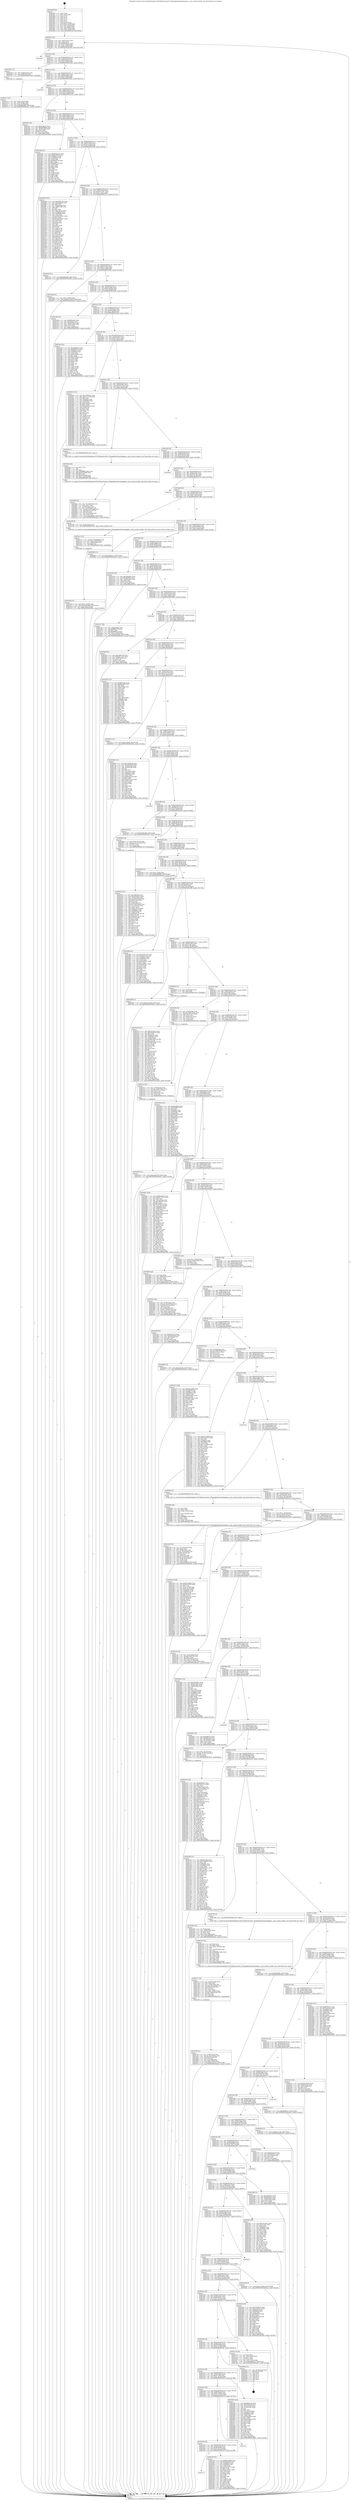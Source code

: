 digraph "0x401bb0" {
  label = "0x401bb0 (/mnt/c/Users/mathe/Desktop/tcc/POCII/binaries/extr_FFmpeglibavformatmpegenc.c_get_system_header_size_Final-ollvm.out::main(0))"
  labelloc = "t"
  node[shape=record]

  Entry [label="",width=0.3,height=0.3,shape=circle,fillcolor=black,style=filled]
  "0x401be2" [label="{
     0x401be2 [32]\l
     | [instrs]\l
     &nbsp;&nbsp;0x401be2 \<+6\>: mov -0x8c(%rbp),%eax\l
     &nbsp;&nbsp;0x401be8 \<+2\>: mov %eax,%ecx\l
     &nbsp;&nbsp;0x401bea \<+6\>: sub $0x86ef8191,%ecx\l
     &nbsp;&nbsp;0x401bf0 \<+6\>: mov %eax,-0x90(%rbp)\l
     &nbsp;&nbsp;0x401bf6 \<+6\>: mov %ecx,-0x94(%rbp)\l
     &nbsp;&nbsp;0x401bfc \<+6\>: je 00000000004035f6 \<main+0x1a46\>\l
  }"]
  "0x4035f6" [label="{
     0x4035f6\l
  }", style=dashed]
  "0x401c02" [label="{
     0x401c02 [28]\l
     | [instrs]\l
     &nbsp;&nbsp;0x401c02 \<+5\>: jmp 0000000000401c07 \<main+0x57\>\l
     &nbsp;&nbsp;0x401c07 \<+6\>: mov -0x90(%rbp),%eax\l
     &nbsp;&nbsp;0x401c0d \<+5\>: sub $0x8c5fbf5c,%eax\l
     &nbsp;&nbsp;0x401c12 \<+6\>: mov %eax,-0x98(%rbp)\l
     &nbsp;&nbsp;0x401c18 \<+6\>: je 0000000000402504 \<main+0x954\>\l
  }"]
  Exit [label="",width=0.3,height=0.3,shape=circle,fillcolor=black,style=filled,peripheries=2]
  "0x402504" [label="{
     0x402504 [13]\l
     | [instrs]\l
     &nbsp;&nbsp;0x402504 \<+4\>: mov -0x48(%rbp),%rax\l
     &nbsp;&nbsp;0x402508 \<+4\>: mov 0x8(%rax),%rdi\l
     &nbsp;&nbsp;0x40250c \<+5\>: call 0000000000401060 \<atoi@plt\>\l
     | [calls]\l
     &nbsp;&nbsp;0x401060 \{1\} (unknown)\l
  }"]
  "0x401c1e" [label="{
     0x401c1e [28]\l
     | [instrs]\l
     &nbsp;&nbsp;0x401c1e \<+5\>: jmp 0000000000401c23 \<main+0x73\>\l
     &nbsp;&nbsp;0x401c23 \<+6\>: mov -0x90(%rbp),%eax\l
     &nbsp;&nbsp;0x401c29 \<+5\>: sub $0x940c2fba,%eax\l
     &nbsp;&nbsp;0x401c2e \<+6\>: mov %eax,-0x9c(%rbp)\l
     &nbsp;&nbsp;0x401c34 \<+6\>: je 00000000004035d2 \<main+0x1a22\>\l
  }"]
  "0x403419" [label="{
     0x403419 [155]\l
     | [instrs]\l
     &nbsp;&nbsp;0x403419 \<+5\>: mov $0xe2ccae52,%ecx\l
     &nbsp;&nbsp;0x40341e \<+5\>: mov $0x43ba46ca,%edx\l
     &nbsp;&nbsp;0x403423 \<+3\>: mov $0x1,%sil\l
     &nbsp;&nbsp;0x403426 \<+8\>: mov 0x40605c,%r8d\l
     &nbsp;&nbsp;0x40342e \<+8\>: mov 0x406060,%r9d\l
     &nbsp;&nbsp;0x403436 \<+3\>: mov %r8d,%r10d\l
     &nbsp;&nbsp;0x403439 \<+7\>: sub $0x49814d5b,%r10d\l
     &nbsp;&nbsp;0x403440 \<+4\>: sub $0x1,%r10d\l
     &nbsp;&nbsp;0x403444 \<+7\>: add $0x49814d5b,%r10d\l
     &nbsp;&nbsp;0x40344b \<+4\>: imul %r10d,%r8d\l
     &nbsp;&nbsp;0x40344f \<+4\>: and $0x1,%r8d\l
     &nbsp;&nbsp;0x403453 \<+4\>: cmp $0x0,%r8d\l
     &nbsp;&nbsp;0x403457 \<+4\>: sete %r11b\l
     &nbsp;&nbsp;0x40345b \<+4\>: cmp $0xa,%r9d\l
     &nbsp;&nbsp;0x40345f \<+3\>: setl %bl\l
     &nbsp;&nbsp;0x403462 \<+3\>: mov %r11b,%r14b\l
     &nbsp;&nbsp;0x403465 \<+4\>: xor $0xff,%r14b\l
     &nbsp;&nbsp;0x403469 \<+3\>: mov %bl,%r15b\l
     &nbsp;&nbsp;0x40346c \<+4\>: xor $0xff,%r15b\l
     &nbsp;&nbsp;0x403470 \<+4\>: xor $0x1,%sil\l
     &nbsp;&nbsp;0x403474 \<+3\>: mov %r14b,%r12b\l
     &nbsp;&nbsp;0x403477 \<+4\>: and $0xff,%r12b\l
     &nbsp;&nbsp;0x40347b \<+3\>: and %sil,%r11b\l
     &nbsp;&nbsp;0x40347e \<+3\>: mov %r15b,%r13b\l
     &nbsp;&nbsp;0x403481 \<+4\>: and $0xff,%r13b\l
     &nbsp;&nbsp;0x403485 \<+3\>: and %sil,%bl\l
     &nbsp;&nbsp;0x403488 \<+3\>: or %r11b,%r12b\l
     &nbsp;&nbsp;0x40348b \<+3\>: or %bl,%r13b\l
     &nbsp;&nbsp;0x40348e \<+3\>: xor %r13b,%r12b\l
     &nbsp;&nbsp;0x403491 \<+3\>: or %r15b,%r14b\l
     &nbsp;&nbsp;0x403494 \<+4\>: xor $0xff,%r14b\l
     &nbsp;&nbsp;0x403498 \<+4\>: or $0x1,%sil\l
     &nbsp;&nbsp;0x40349c \<+3\>: and %sil,%r14b\l
     &nbsp;&nbsp;0x40349f \<+3\>: or %r14b,%r12b\l
     &nbsp;&nbsp;0x4034a2 \<+4\>: test $0x1,%r12b\l
     &nbsp;&nbsp;0x4034a6 \<+3\>: cmovne %edx,%ecx\l
     &nbsp;&nbsp;0x4034a9 \<+6\>: mov %ecx,-0x8c(%rbp)\l
     &nbsp;&nbsp;0x4034af \<+5\>: jmp 00000000004036a4 \<main+0x1af4\>\l
  }"]
  "0x4035d2" [label="{
     0x4035d2\l
  }", style=dashed]
  "0x401c3a" [label="{
     0x401c3a [28]\l
     | [instrs]\l
     &nbsp;&nbsp;0x401c3a \<+5\>: jmp 0000000000401c3f \<main+0x8f\>\l
     &nbsp;&nbsp;0x401c3f \<+6\>: mov -0x90(%rbp),%eax\l
     &nbsp;&nbsp;0x401c45 \<+5\>: sub $0x944d3c3d,%eax\l
     &nbsp;&nbsp;0x401c4a \<+6\>: mov %eax,-0xa0(%rbp)\l
     &nbsp;&nbsp;0x401c50 \<+6\>: je 00000000004023ec \<main+0x83c\>\l
  }"]
  "0x403322" [label="{
     0x403322 [100]\l
     | [instrs]\l
     &nbsp;&nbsp;0x403322 \<+5\>: mov $0x6dc1d46b,%edx\l
     &nbsp;&nbsp;0x403327 \<+5\>: mov $0x16f0c9,%esi\l
     &nbsp;&nbsp;0x40332c \<+8\>: mov 0x40605c,%r8d\l
     &nbsp;&nbsp;0x403334 \<+8\>: mov 0x406060,%r9d\l
     &nbsp;&nbsp;0x40333c \<+3\>: mov %r8d,%r10d\l
     &nbsp;&nbsp;0x40333f \<+7\>: sub $0x80b1928,%r10d\l
     &nbsp;&nbsp;0x403346 \<+4\>: sub $0x1,%r10d\l
     &nbsp;&nbsp;0x40334a \<+7\>: add $0x80b1928,%r10d\l
     &nbsp;&nbsp;0x403351 \<+4\>: imul %r10d,%r8d\l
     &nbsp;&nbsp;0x403355 \<+4\>: and $0x1,%r8d\l
     &nbsp;&nbsp;0x403359 \<+4\>: cmp $0x0,%r8d\l
     &nbsp;&nbsp;0x40335d \<+4\>: sete %r11b\l
     &nbsp;&nbsp;0x403361 \<+4\>: cmp $0xa,%r9d\l
     &nbsp;&nbsp;0x403365 \<+3\>: setl %bl\l
     &nbsp;&nbsp;0x403368 \<+3\>: mov %r11b,%r14b\l
     &nbsp;&nbsp;0x40336b \<+3\>: and %bl,%r14b\l
     &nbsp;&nbsp;0x40336e \<+3\>: xor %bl,%r11b\l
     &nbsp;&nbsp;0x403371 \<+3\>: or %r11b,%r14b\l
     &nbsp;&nbsp;0x403374 \<+4\>: test $0x1,%r14b\l
     &nbsp;&nbsp;0x403378 \<+3\>: cmovne %esi,%edx\l
     &nbsp;&nbsp;0x40337b \<+6\>: mov %edx,-0x8c(%rbp)\l
     &nbsp;&nbsp;0x403381 \<+5\>: jmp 00000000004036a4 \<main+0x1af4\>\l
  }"]
  "0x4023ec" [label="{
     0x4023ec [30]\l
     | [instrs]\l
     &nbsp;&nbsp;0x4023ec \<+5\>: mov $0x8c5fbf5c,%eax\l
     &nbsp;&nbsp;0x4023f1 \<+5\>: mov $0x4648d64b,%ecx\l
     &nbsp;&nbsp;0x4023f6 \<+3\>: mov -0x34(%rbp),%edx\l
     &nbsp;&nbsp;0x4023f9 \<+3\>: cmp $0x2,%edx\l
     &nbsp;&nbsp;0x4023fc \<+3\>: cmovne %ecx,%eax\l
     &nbsp;&nbsp;0x4023ff \<+6\>: mov %eax,-0x8c(%rbp)\l
     &nbsp;&nbsp;0x402405 \<+5\>: jmp 00000000004036a4 \<main+0x1af4\>\l
  }"]
  "0x401c56" [label="{
     0x401c56 [28]\l
     | [instrs]\l
     &nbsp;&nbsp;0x401c56 \<+5\>: jmp 0000000000401c5b \<main+0xab\>\l
     &nbsp;&nbsp;0x401c5b \<+6\>: mov -0x90(%rbp),%eax\l
     &nbsp;&nbsp;0x401c61 \<+5\>: sub $0x9a95fd90,%eax\l
     &nbsp;&nbsp;0x401c66 \<+6\>: mov %eax,-0xa4(%rbp)\l
     &nbsp;&nbsp;0x401c6c \<+6\>: je 0000000000402edb \<main+0x132b\>\l
  }"]
  "0x4036a4" [label="{
     0x4036a4 [5]\l
     | [instrs]\l
     &nbsp;&nbsp;0x4036a4 \<+5\>: jmp 0000000000401be2 \<main+0x32\>\l
  }"]
  "0x401bb0" [label="{
     0x401bb0 [50]\l
     | [instrs]\l
     &nbsp;&nbsp;0x401bb0 \<+1\>: push %rbp\l
     &nbsp;&nbsp;0x401bb1 \<+3\>: mov %rsp,%rbp\l
     &nbsp;&nbsp;0x401bb4 \<+2\>: push %r15\l
     &nbsp;&nbsp;0x401bb6 \<+2\>: push %r14\l
     &nbsp;&nbsp;0x401bb8 \<+2\>: push %r13\l
     &nbsp;&nbsp;0x401bba \<+2\>: push %r12\l
     &nbsp;&nbsp;0x401bbc \<+1\>: push %rbx\l
     &nbsp;&nbsp;0x401bbd \<+7\>: sub $0x1a8,%rsp\l
     &nbsp;&nbsp;0x401bc4 \<+7\>: movl $0x0,-0x38(%rbp)\l
     &nbsp;&nbsp;0x401bcb \<+3\>: mov %edi,-0x3c(%rbp)\l
     &nbsp;&nbsp;0x401bce \<+4\>: mov %rsi,-0x48(%rbp)\l
     &nbsp;&nbsp;0x401bd2 \<+3\>: mov -0x3c(%rbp),%edi\l
     &nbsp;&nbsp;0x401bd5 \<+3\>: mov %edi,-0x34(%rbp)\l
     &nbsp;&nbsp;0x401bd8 \<+10\>: movl $0x944d3c3d,-0x8c(%rbp)\l
  }"]
  "0x402511" [label="{
     0x402511 [24]\l
     | [instrs]\l
     &nbsp;&nbsp;0x402511 \<+3\>: mov %eax,-0x4c(%rbp)\l
     &nbsp;&nbsp;0x402514 \<+3\>: mov -0x4c(%rbp),%eax\l
     &nbsp;&nbsp;0x402517 \<+3\>: mov %eax,-0x30(%rbp)\l
     &nbsp;&nbsp;0x40251a \<+10\>: movl $0xd64e9ff6,-0x8c(%rbp)\l
     &nbsp;&nbsp;0x402524 \<+5\>: jmp 00000000004036a4 \<main+0x1af4\>\l
  }"]
  "0x402372" [label="{
     0x402372\l
  }", style=dashed]
  "0x402edb" [label="{
     0x402edb [91]\l
     | [instrs]\l
     &nbsp;&nbsp;0x402edb \<+5\>: mov $0xb84b2c33,%eax\l
     &nbsp;&nbsp;0x402ee0 \<+5\>: mov $0x6a27ff2f,%ecx\l
     &nbsp;&nbsp;0x402ee5 \<+7\>: mov 0x40605c,%edx\l
     &nbsp;&nbsp;0x402eec \<+7\>: mov 0x406060,%esi\l
     &nbsp;&nbsp;0x402ef3 \<+2\>: mov %edx,%edi\l
     &nbsp;&nbsp;0x402ef5 \<+6\>: add $0x6e08f72d,%edi\l
     &nbsp;&nbsp;0x402efb \<+3\>: sub $0x1,%edi\l
     &nbsp;&nbsp;0x402efe \<+6\>: sub $0x6e08f72d,%edi\l
     &nbsp;&nbsp;0x402f04 \<+3\>: imul %edi,%edx\l
     &nbsp;&nbsp;0x402f07 \<+3\>: and $0x1,%edx\l
     &nbsp;&nbsp;0x402f0a \<+3\>: cmp $0x0,%edx\l
     &nbsp;&nbsp;0x402f0d \<+4\>: sete %r8b\l
     &nbsp;&nbsp;0x402f11 \<+3\>: cmp $0xa,%esi\l
     &nbsp;&nbsp;0x402f14 \<+4\>: setl %r9b\l
     &nbsp;&nbsp;0x402f18 \<+3\>: mov %r8b,%r10b\l
     &nbsp;&nbsp;0x402f1b \<+3\>: and %r9b,%r10b\l
     &nbsp;&nbsp;0x402f1e \<+3\>: xor %r9b,%r8b\l
     &nbsp;&nbsp;0x402f21 \<+3\>: or %r8b,%r10b\l
     &nbsp;&nbsp;0x402f24 \<+4\>: test $0x1,%r10b\l
     &nbsp;&nbsp;0x402f28 \<+3\>: cmovne %ecx,%eax\l
     &nbsp;&nbsp;0x402f2b \<+6\>: mov %eax,-0x8c(%rbp)\l
     &nbsp;&nbsp;0x402f31 \<+5\>: jmp 00000000004036a4 \<main+0x1af4\>\l
  }"]
  "0x401c72" [label="{
     0x401c72 [28]\l
     | [instrs]\l
     &nbsp;&nbsp;0x401c72 \<+5\>: jmp 0000000000401c77 \<main+0xc7\>\l
     &nbsp;&nbsp;0x401c77 \<+6\>: mov -0x90(%rbp),%eax\l
     &nbsp;&nbsp;0x401c7d \<+5\>: sub $0x9ac23aaf,%eax\l
     &nbsp;&nbsp;0x401c82 \<+6\>: mov %eax,-0xa8(%rbp)\l
     &nbsp;&nbsp;0x401c88 \<+6\>: je 00000000004029e8 \<main+0xe38\>\l
  }"]
  "0x4032a9" [label="{
     0x4032a9 [91]\l
     | [instrs]\l
     &nbsp;&nbsp;0x4032a9 \<+5\>: mov $0x6dc1d46b,%eax\l
     &nbsp;&nbsp;0x4032ae \<+5\>: mov $0x924af63,%ecx\l
     &nbsp;&nbsp;0x4032b3 \<+7\>: mov 0x40605c,%edx\l
     &nbsp;&nbsp;0x4032ba \<+7\>: mov 0x406060,%esi\l
     &nbsp;&nbsp;0x4032c1 \<+2\>: mov %edx,%edi\l
     &nbsp;&nbsp;0x4032c3 \<+6\>: add $0x5b7ec455,%edi\l
     &nbsp;&nbsp;0x4032c9 \<+3\>: sub $0x1,%edi\l
     &nbsp;&nbsp;0x4032cc \<+6\>: sub $0x5b7ec455,%edi\l
     &nbsp;&nbsp;0x4032d2 \<+3\>: imul %edi,%edx\l
     &nbsp;&nbsp;0x4032d5 \<+3\>: and $0x1,%edx\l
     &nbsp;&nbsp;0x4032d8 \<+3\>: cmp $0x0,%edx\l
     &nbsp;&nbsp;0x4032db \<+4\>: sete %r8b\l
     &nbsp;&nbsp;0x4032df \<+3\>: cmp $0xa,%esi\l
     &nbsp;&nbsp;0x4032e2 \<+4\>: setl %r9b\l
     &nbsp;&nbsp;0x4032e6 \<+3\>: mov %r8b,%r10b\l
     &nbsp;&nbsp;0x4032e9 \<+3\>: and %r9b,%r10b\l
     &nbsp;&nbsp;0x4032ec \<+3\>: xor %r9b,%r8b\l
     &nbsp;&nbsp;0x4032ef \<+3\>: or %r8b,%r10b\l
     &nbsp;&nbsp;0x4032f2 \<+4\>: test $0x1,%r10b\l
     &nbsp;&nbsp;0x4032f6 \<+3\>: cmovne %ecx,%eax\l
     &nbsp;&nbsp;0x4032f9 \<+6\>: mov %eax,-0x8c(%rbp)\l
     &nbsp;&nbsp;0x4032ff \<+5\>: jmp 00000000004036a4 \<main+0x1af4\>\l
  }"]
  "0x4029e8" [label="{
     0x4029e8 [167]\l
     | [instrs]\l
     &nbsp;&nbsp;0x4029e8 \<+5\>: mov $0xc4081763,%eax\l
     &nbsp;&nbsp;0x4029ed \<+5\>: mov $0x6a4dab6,%ecx\l
     &nbsp;&nbsp;0x4029f2 \<+2\>: mov $0x1,%dl\l
     &nbsp;&nbsp;0x4029f4 \<+3\>: mov -0x6c(%rbp),%esi\l
     &nbsp;&nbsp;0x4029f7 \<+3\>: cmp -0x68(%rbp),%esi\l
     &nbsp;&nbsp;0x4029fa \<+4\>: setl %dil\l
     &nbsp;&nbsp;0x4029fe \<+4\>: and $0x1,%dil\l
     &nbsp;&nbsp;0x402a02 \<+4\>: mov %dil,-0x2a(%rbp)\l
     &nbsp;&nbsp;0x402a06 \<+7\>: mov 0x40605c,%esi\l
     &nbsp;&nbsp;0x402a0d \<+8\>: mov 0x406060,%r8d\l
     &nbsp;&nbsp;0x402a15 \<+3\>: mov %esi,%r9d\l
     &nbsp;&nbsp;0x402a18 \<+7\>: sub $0x2407b587,%r9d\l
     &nbsp;&nbsp;0x402a1f \<+4\>: sub $0x1,%r9d\l
     &nbsp;&nbsp;0x402a23 \<+7\>: add $0x2407b587,%r9d\l
     &nbsp;&nbsp;0x402a2a \<+4\>: imul %r9d,%esi\l
     &nbsp;&nbsp;0x402a2e \<+3\>: and $0x1,%esi\l
     &nbsp;&nbsp;0x402a31 \<+3\>: cmp $0x0,%esi\l
     &nbsp;&nbsp;0x402a34 \<+4\>: sete %dil\l
     &nbsp;&nbsp;0x402a38 \<+4\>: cmp $0xa,%r8d\l
     &nbsp;&nbsp;0x402a3c \<+4\>: setl %r10b\l
     &nbsp;&nbsp;0x402a40 \<+3\>: mov %dil,%r11b\l
     &nbsp;&nbsp;0x402a43 \<+4\>: xor $0xff,%r11b\l
     &nbsp;&nbsp;0x402a47 \<+3\>: mov %r10b,%bl\l
     &nbsp;&nbsp;0x402a4a \<+3\>: xor $0xff,%bl\l
     &nbsp;&nbsp;0x402a4d \<+3\>: xor $0x1,%dl\l
     &nbsp;&nbsp;0x402a50 \<+3\>: mov %r11b,%r14b\l
     &nbsp;&nbsp;0x402a53 \<+4\>: and $0xff,%r14b\l
     &nbsp;&nbsp;0x402a57 \<+3\>: and %dl,%dil\l
     &nbsp;&nbsp;0x402a5a \<+3\>: mov %bl,%r15b\l
     &nbsp;&nbsp;0x402a5d \<+4\>: and $0xff,%r15b\l
     &nbsp;&nbsp;0x402a61 \<+3\>: and %dl,%r10b\l
     &nbsp;&nbsp;0x402a64 \<+3\>: or %dil,%r14b\l
     &nbsp;&nbsp;0x402a67 \<+3\>: or %r10b,%r15b\l
     &nbsp;&nbsp;0x402a6a \<+3\>: xor %r15b,%r14b\l
     &nbsp;&nbsp;0x402a6d \<+3\>: or %bl,%r11b\l
     &nbsp;&nbsp;0x402a70 \<+4\>: xor $0xff,%r11b\l
     &nbsp;&nbsp;0x402a74 \<+3\>: or $0x1,%dl\l
     &nbsp;&nbsp;0x402a77 \<+3\>: and %dl,%r11b\l
     &nbsp;&nbsp;0x402a7a \<+3\>: or %r11b,%r14b\l
     &nbsp;&nbsp;0x402a7d \<+4\>: test $0x1,%r14b\l
     &nbsp;&nbsp;0x402a81 \<+3\>: cmovne %ecx,%eax\l
     &nbsp;&nbsp;0x402a84 \<+6\>: mov %eax,-0x8c(%rbp)\l
     &nbsp;&nbsp;0x402a8a \<+5\>: jmp 00000000004036a4 \<main+0x1af4\>\l
  }"]
  "0x401c8e" [label="{
     0x401c8e [28]\l
     | [instrs]\l
     &nbsp;&nbsp;0x401c8e \<+5\>: jmp 0000000000401c93 \<main+0xe3\>\l
     &nbsp;&nbsp;0x401c93 \<+6\>: mov -0x90(%rbp),%eax\l
     &nbsp;&nbsp;0x401c99 \<+5\>: sub $0x9b727e47,%eax\l
     &nbsp;&nbsp;0x401c9e \<+6\>: mov %eax,-0xac(%rbp)\l
     &nbsp;&nbsp;0x401ca4 \<+6\>: je 000000000040315f \<main+0x15af\>\l
  }"]
  "0x402356" [label="{
     0x402356 [28]\l
     | [instrs]\l
     &nbsp;&nbsp;0x402356 \<+5\>: jmp 000000000040235b \<main+0x7ab\>\l
     &nbsp;&nbsp;0x40235b \<+6\>: mov -0x90(%rbp),%eax\l
     &nbsp;&nbsp;0x402361 \<+5\>: sub $0x6baf4c64,%eax\l
     &nbsp;&nbsp;0x402366 \<+6\>: mov %eax,-0x1a4(%rbp)\l
     &nbsp;&nbsp;0x40236c \<+6\>: je 00000000004032a9 \<main+0x16f9\>\l
  }"]
  "0x40315f" [label="{
     0x40315f [15]\l
     | [instrs]\l
     &nbsp;&nbsp;0x40315f \<+10\>: movl $0x9a95fd90,-0x8c(%rbp)\l
     &nbsp;&nbsp;0x403169 \<+5\>: jmp 00000000004036a4 \<main+0x1af4\>\l
  }"]
  "0x401caa" [label="{
     0x401caa [28]\l
     | [instrs]\l
     &nbsp;&nbsp;0x401caa \<+5\>: jmp 0000000000401caf \<main+0xff\>\l
     &nbsp;&nbsp;0x401caf \<+6\>: mov -0x90(%rbp),%eax\l
     &nbsp;&nbsp;0x401cb5 \<+5\>: sub $0x9e31156a,%eax\l
     &nbsp;&nbsp;0x401cba \<+6\>: mov %eax,-0xb0(%rbp)\l
     &nbsp;&nbsp;0x401cc0 \<+6\>: je 00000000004034e6 \<main+0x1936\>\l
  }"]
  "0x40352c" [label="{
     0x40352c\l
  }", style=dashed]
  "0x4034e6" [label="{
     0x4034e6 [22]\l
     | [instrs]\l
     &nbsp;&nbsp;0x4034e6 \<+7\>: movl $0x0,-0x38(%rbp)\l
     &nbsp;&nbsp;0x4034ed \<+10\>: movl $0x62873d5d,-0x8c(%rbp)\l
     &nbsp;&nbsp;0x4034f7 \<+5\>: jmp 00000000004036a4 \<main+0x1af4\>\l
  }"]
  "0x401cc6" [label="{
     0x401cc6 [28]\l
     | [instrs]\l
     &nbsp;&nbsp;0x401cc6 \<+5\>: jmp 0000000000401ccb \<main+0x11b\>\l
     &nbsp;&nbsp;0x401ccb \<+6\>: mov -0x90(%rbp),%eax\l
     &nbsp;&nbsp;0x401cd1 \<+5\>: sub $0xad3ac66b,%eax\l
     &nbsp;&nbsp;0x401cd6 \<+6\>: mov %eax,-0xb4(%rbp)\l
     &nbsp;&nbsp;0x401cdc \<+6\>: je 00000000004031d8 \<main+0x1628\>\l
  }"]
  "0x403238" [label="{
     0x403238 [15]\l
     | [instrs]\l
     &nbsp;&nbsp;0x403238 \<+10\>: movl $0xdca847d9,-0x8c(%rbp)\l
     &nbsp;&nbsp;0x403242 \<+5\>: jmp 00000000004036a4 \<main+0x1af4\>\l
  }"]
  "0x4031d8" [label="{
     0x4031d8 [33]\l
     | [instrs]\l
     &nbsp;&nbsp;0x4031d8 \<+5\>: mov $0xfb8cdda9,%eax\l
     &nbsp;&nbsp;0x4031dd \<+5\>: mov $0x30aa8a,%ecx\l
     &nbsp;&nbsp;0x4031e2 \<+6\>: mov -0x84(%rbp),%edx\l
     &nbsp;&nbsp;0x4031e8 \<+3\>: cmp -0x50(%rbp),%edx\l
     &nbsp;&nbsp;0x4031eb \<+3\>: cmovl %ecx,%eax\l
     &nbsp;&nbsp;0x4031ee \<+6\>: mov %eax,-0x8c(%rbp)\l
     &nbsp;&nbsp;0x4031f4 \<+5\>: jmp 00000000004036a4 \<main+0x1af4\>\l
  }"]
  "0x401ce2" [label="{
     0x401ce2 [28]\l
     | [instrs]\l
     &nbsp;&nbsp;0x401ce2 \<+5\>: jmp 0000000000401ce7 \<main+0x137\>\l
     &nbsp;&nbsp;0x401ce7 \<+6\>: mov -0x90(%rbp),%eax\l
     &nbsp;&nbsp;0x401ced \<+5\>: sub $0xadb28ed6,%eax\l
     &nbsp;&nbsp;0x401cf2 \<+6\>: mov %eax,-0xb8(%rbp)\l
     &nbsp;&nbsp;0x401cf8 \<+6\>: je 0000000000402aad \<main+0xefd\>\l
  }"]
  "0x40321a" [label="{
     0x40321a [30]\l
     | [instrs]\l
     &nbsp;&nbsp;0x40321a \<+4\>: mov -0x58(%rbp),%rax\l
     &nbsp;&nbsp;0x40321e \<+7\>: movslq -0x84(%rbp),%rcx\l
     &nbsp;&nbsp;0x403225 \<+4\>: imul $0x18,%rcx,%rcx\l
     &nbsp;&nbsp;0x403229 \<+3\>: add %rcx,%rax\l
     &nbsp;&nbsp;0x40322c \<+4\>: mov 0x8(%rax),%rax\l
     &nbsp;&nbsp;0x403230 \<+3\>: mov %rax,%rdi\l
     &nbsp;&nbsp;0x403233 \<+5\>: call 0000000000401030 \<free@plt\>\l
     | [calls]\l
     &nbsp;&nbsp;0x401030 \{1\} (unknown)\l
  }"]
  "0x402aad" [label="{
     0x402aad [91]\l
     | [instrs]\l
     &nbsp;&nbsp;0x402aad \<+5\>: mov $0x1d9bf5e4,%eax\l
     &nbsp;&nbsp;0x402ab2 \<+5\>: mov $0xf95df37b,%ecx\l
     &nbsp;&nbsp;0x402ab7 \<+7\>: mov 0x40605c,%edx\l
     &nbsp;&nbsp;0x402abe \<+7\>: mov 0x406060,%esi\l
     &nbsp;&nbsp;0x402ac5 \<+2\>: mov %edx,%edi\l
     &nbsp;&nbsp;0x402ac7 \<+6\>: sub $0xb1cbb604,%edi\l
     &nbsp;&nbsp;0x402acd \<+3\>: sub $0x1,%edi\l
     &nbsp;&nbsp;0x402ad0 \<+6\>: add $0xb1cbb604,%edi\l
     &nbsp;&nbsp;0x402ad6 \<+3\>: imul %edi,%edx\l
     &nbsp;&nbsp;0x402ad9 \<+3\>: and $0x1,%edx\l
     &nbsp;&nbsp;0x402adc \<+3\>: cmp $0x0,%edx\l
     &nbsp;&nbsp;0x402adf \<+4\>: sete %r8b\l
     &nbsp;&nbsp;0x402ae3 \<+3\>: cmp $0xa,%esi\l
     &nbsp;&nbsp;0x402ae6 \<+4\>: setl %r9b\l
     &nbsp;&nbsp;0x402aea \<+3\>: mov %r8b,%r10b\l
     &nbsp;&nbsp;0x402aed \<+3\>: and %r9b,%r10b\l
     &nbsp;&nbsp;0x402af0 \<+3\>: xor %r9b,%r8b\l
     &nbsp;&nbsp;0x402af3 \<+3\>: or %r8b,%r10b\l
     &nbsp;&nbsp;0x402af6 \<+4\>: test $0x1,%r10b\l
     &nbsp;&nbsp;0x402afa \<+3\>: cmovne %ecx,%eax\l
     &nbsp;&nbsp;0x402afd \<+6\>: mov %eax,-0x8c(%rbp)\l
     &nbsp;&nbsp;0x402b03 \<+5\>: jmp 00000000004036a4 \<main+0x1af4\>\l
  }"]
  "0x401cfe" [label="{
     0x401cfe [28]\l
     | [instrs]\l
     &nbsp;&nbsp;0x401cfe \<+5\>: jmp 0000000000401d03 \<main+0x153\>\l
     &nbsp;&nbsp;0x401d03 \<+6\>: mov -0x90(%rbp),%eax\l
     &nbsp;&nbsp;0x401d09 \<+5\>: sub $0xb14c4413,%eax\l
     &nbsp;&nbsp;0x401d0e \<+6\>: mov %eax,-0xbc(%rbp)\l
     &nbsp;&nbsp;0x401d14 \<+6\>: je 0000000000402822 \<main+0xc72\>\l
  }"]
  "0x4031b9" [label="{
     0x4031b9 [31]\l
     | [instrs]\l
     &nbsp;&nbsp;0x4031b9 \<+10\>: movl $0x0,-0x84(%rbp)\l
     &nbsp;&nbsp;0x4031c3 \<+10\>: movl $0xad3ac66b,-0x8c(%rbp)\l
     &nbsp;&nbsp;0x4031cd \<+6\>: mov %eax,-0x1cc(%rbp)\l
     &nbsp;&nbsp;0x4031d3 \<+5\>: jmp 00000000004036a4 \<main+0x1af4\>\l
  }"]
  "0x402822" [label="{
     0x402822 [147]\l
     | [instrs]\l
     &nbsp;&nbsp;0x402822 \<+5\>: mov $0x230d387c,%eax\l
     &nbsp;&nbsp;0x402827 \<+5\>: mov $0x1e721a06,%ecx\l
     &nbsp;&nbsp;0x40282c \<+2\>: mov $0x1,%dl\l
     &nbsp;&nbsp;0x40282e \<+7\>: mov 0x40605c,%esi\l
     &nbsp;&nbsp;0x402835 \<+7\>: mov 0x406060,%edi\l
     &nbsp;&nbsp;0x40283c \<+3\>: mov %esi,%r8d\l
     &nbsp;&nbsp;0x40283f \<+7\>: add $0xd2dceb20,%r8d\l
     &nbsp;&nbsp;0x402846 \<+4\>: sub $0x1,%r8d\l
     &nbsp;&nbsp;0x40284a \<+7\>: sub $0xd2dceb20,%r8d\l
     &nbsp;&nbsp;0x402851 \<+4\>: imul %r8d,%esi\l
     &nbsp;&nbsp;0x402855 \<+3\>: and $0x1,%esi\l
     &nbsp;&nbsp;0x402858 \<+3\>: cmp $0x0,%esi\l
     &nbsp;&nbsp;0x40285b \<+4\>: sete %r9b\l
     &nbsp;&nbsp;0x40285f \<+3\>: cmp $0xa,%edi\l
     &nbsp;&nbsp;0x402862 \<+4\>: setl %r10b\l
     &nbsp;&nbsp;0x402866 \<+3\>: mov %r9b,%r11b\l
     &nbsp;&nbsp;0x402869 \<+4\>: xor $0xff,%r11b\l
     &nbsp;&nbsp;0x40286d \<+3\>: mov %r10b,%bl\l
     &nbsp;&nbsp;0x402870 \<+3\>: xor $0xff,%bl\l
     &nbsp;&nbsp;0x402873 \<+3\>: xor $0x1,%dl\l
     &nbsp;&nbsp;0x402876 \<+3\>: mov %r11b,%r14b\l
     &nbsp;&nbsp;0x402879 \<+4\>: and $0xff,%r14b\l
     &nbsp;&nbsp;0x40287d \<+3\>: and %dl,%r9b\l
     &nbsp;&nbsp;0x402880 \<+3\>: mov %bl,%r15b\l
     &nbsp;&nbsp;0x402883 \<+4\>: and $0xff,%r15b\l
     &nbsp;&nbsp;0x402887 \<+3\>: and %dl,%r10b\l
     &nbsp;&nbsp;0x40288a \<+3\>: or %r9b,%r14b\l
     &nbsp;&nbsp;0x40288d \<+3\>: or %r10b,%r15b\l
     &nbsp;&nbsp;0x402890 \<+3\>: xor %r15b,%r14b\l
     &nbsp;&nbsp;0x402893 \<+3\>: or %bl,%r11b\l
     &nbsp;&nbsp;0x402896 \<+4\>: xor $0xff,%r11b\l
     &nbsp;&nbsp;0x40289a \<+3\>: or $0x1,%dl\l
     &nbsp;&nbsp;0x40289d \<+3\>: and %dl,%r11b\l
     &nbsp;&nbsp;0x4028a0 \<+3\>: or %r11b,%r14b\l
     &nbsp;&nbsp;0x4028a3 \<+4\>: test $0x1,%r14b\l
     &nbsp;&nbsp;0x4028a7 \<+3\>: cmovne %ecx,%eax\l
     &nbsp;&nbsp;0x4028aa \<+6\>: mov %eax,-0x8c(%rbp)\l
     &nbsp;&nbsp;0x4028b0 \<+5\>: jmp 00000000004036a4 \<main+0x1af4\>\l
  }"]
  "0x401d1a" [label="{
     0x401d1a [28]\l
     | [instrs]\l
     &nbsp;&nbsp;0x401d1a \<+5\>: jmp 0000000000401d1f \<main+0x16f\>\l
     &nbsp;&nbsp;0x401d1f \<+6\>: mov -0x90(%rbp),%eax\l
     &nbsp;&nbsp;0x401d25 \<+5\>: sub $0xb387232e,%eax\l
     &nbsp;&nbsp;0x401d2a \<+6\>: mov %eax,-0xc0(%rbp)\l
     &nbsp;&nbsp;0x401d30 \<+6\>: je 0000000000402fc6 \<main+0x1416\>\l
  }"]
  "0x4031a2" [label="{
     0x4031a2 [23]\l
     | [instrs]\l
     &nbsp;&nbsp;0x4031a2 \<+10\>: movabs $0x4040b6,%rdi\l
     &nbsp;&nbsp;0x4031ac \<+3\>: mov %eax,-0x80(%rbp)\l
     &nbsp;&nbsp;0x4031af \<+3\>: mov -0x80(%rbp),%esi\l
     &nbsp;&nbsp;0x4031b2 \<+2\>: mov $0x0,%al\l
     &nbsp;&nbsp;0x4031b4 \<+5\>: call 0000000000401040 \<printf@plt\>\l
     | [calls]\l
     &nbsp;&nbsp;0x401040 \{1\} (unknown)\l
  }"]
  "0x402fc6" [label="{
     0x402fc6 [5]\l
     | [instrs]\l
     &nbsp;&nbsp;0x402fc6 \<+5\>: call 0000000000401160 \<next_i\>\l
     | [calls]\l
     &nbsp;&nbsp;0x401160 \{1\} (/mnt/c/Users/mathe/Desktop/tcc/POCII/binaries/extr_FFmpeglibavformatmpegenc.c_get_system_header_size_Final-ollvm.out::next_i)\l
  }"]
  "0x401d36" [label="{
     0x401d36 [28]\l
     | [instrs]\l
     &nbsp;&nbsp;0x401d36 \<+5\>: jmp 0000000000401d3b \<main+0x18b\>\l
     &nbsp;&nbsp;0x401d3b \<+6\>: mov -0x90(%rbp),%eax\l
     &nbsp;&nbsp;0x401d41 \<+5\>: sub $0xb84b2c33,%eax\l
     &nbsp;&nbsp;0x401d46 \<+6\>: mov %eax,-0xc4(%rbp)\l
     &nbsp;&nbsp;0x401d4c \<+6\>: je 0000000000403636 \<main+0x1a86\>\l
  }"]
  "0x402ff3" [label="{
     0x402ff3 [49]\l
     | [instrs]\l
     &nbsp;&nbsp;0x402ff3 \<+6\>: mov -0x1c8(%rbp),%ecx\l
     &nbsp;&nbsp;0x402ff9 \<+3\>: imul %eax,%ecx\l
     &nbsp;&nbsp;0x402ffc \<+3\>: movslq %ecx,%rsi\l
     &nbsp;&nbsp;0x402fff \<+4\>: mov -0x58(%rbp),%rdi\l
     &nbsp;&nbsp;0x403003 \<+4\>: movslq -0x5c(%rbp),%r8\l
     &nbsp;&nbsp;0x403007 \<+4\>: imul $0x18,%r8,%r8\l
     &nbsp;&nbsp;0x40300b \<+3\>: add %r8,%rdi\l
     &nbsp;&nbsp;0x40300e \<+4\>: mov 0x10(%rdi),%rdi\l
     &nbsp;&nbsp;0x403012 \<+3\>: mov %rsi,(%rdi)\l
     &nbsp;&nbsp;0x403015 \<+10\>: movl $0x1adbdf4,-0x8c(%rbp)\l
     &nbsp;&nbsp;0x40301f \<+5\>: jmp 00000000004036a4 \<main+0x1af4\>\l
  }"]
  "0x403636" [label="{
     0x403636\l
  }", style=dashed]
  "0x401d52" [label="{
     0x401d52 [28]\l
     | [instrs]\l
     &nbsp;&nbsp;0x401d52 \<+5\>: jmp 0000000000401d57 \<main+0x1a7\>\l
     &nbsp;&nbsp;0x401d57 \<+6\>: mov -0x90(%rbp),%eax\l
     &nbsp;&nbsp;0x401d5d \<+5\>: sub $0xc4081763,%eax\l
     &nbsp;&nbsp;0x401d62 \<+6\>: mov %eax,-0xc8(%rbp)\l
     &nbsp;&nbsp;0x401d68 \<+6\>: je 0000000000403578 \<main+0x19c8\>\l
  }"]
  "0x402fcb" [label="{
     0x402fcb [40]\l
     | [instrs]\l
     &nbsp;&nbsp;0x402fcb \<+5\>: mov $0x2,%ecx\l
     &nbsp;&nbsp;0x402fd0 \<+1\>: cltd\l
     &nbsp;&nbsp;0x402fd1 \<+2\>: idiv %ecx\l
     &nbsp;&nbsp;0x402fd3 \<+6\>: imul $0xfffffffe,%edx,%ecx\l
     &nbsp;&nbsp;0x402fd9 \<+6\>: add $0x9192da86,%ecx\l
     &nbsp;&nbsp;0x402fdf \<+3\>: add $0x1,%ecx\l
     &nbsp;&nbsp;0x402fe2 \<+6\>: sub $0x9192da86,%ecx\l
     &nbsp;&nbsp;0x402fe8 \<+6\>: mov %ecx,-0x1c8(%rbp)\l
     &nbsp;&nbsp;0x402fee \<+5\>: call 0000000000401160 \<next_i\>\l
     | [calls]\l
     &nbsp;&nbsp;0x401160 \{1\} (/mnt/c/Users/mathe/Desktop/tcc/POCII/binaries/extr_FFmpeglibavformatmpegenc.c_get_system_header_size_Final-ollvm.out::next_i)\l
  }"]
  "0x403578" [label="{
     0x403578\l
  }", style=dashed]
  "0x401d6e" [label="{
     0x401d6e [28]\l
     | [instrs]\l
     &nbsp;&nbsp;0x401d6e \<+5\>: jmp 0000000000401d73 \<main+0x1c3\>\l
     &nbsp;&nbsp;0x401d73 \<+6\>: mov -0x90(%rbp),%eax\l
     &nbsp;&nbsp;0x401d79 \<+5\>: sub $0xc641da10,%eax\l
     &nbsp;&nbsp;0x401d7e \<+6\>: mov %eax,-0xcc(%rbp)\l
     &nbsp;&nbsp;0x401d84 \<+6\>: je 0000000000403199 \<main+0x15e9\>\l
  }"]
  "0x40233a" [label="{
     0x40233a [28]\l
     | [instrs]\l
     &nbsp;&nbsp;0x40233a \<+5\>: jmp 000000000040233f \<main+0x78f\>\l
     &nbsp;&nbsp;0x40233f \<+6\>: mov -0x90(%rbp),%eax\l
     &nbsp;&nbsp;0x402345 \<+5\>: sub $0x6a7cde00,%eax\l
     &nbsp;&nbsp;0x40234a \<+6\>: mov %eax,-0x1a0(%rbp)\l
     &nbsp;&nbsp;0x402350 \<+6\>: je 000000000040352c \<main+0x197c\>\l
  }"]
  "0x403199" [label="{
     0x403199 [9]\l
     | [instrs]\l
     &nbsp;&nbsp;0x403199 \<+4\>: mov -0x58(%rbp),%rdi\l
     &nbsp;&nbsp;0x40319d \<+5\>: call 0000000000401420 \<get_system_header_size\>\l
     | [calls]\l
     &nbsp;&nbsp;0x401420 \{1\} (/mnt/c/Users/mathe/Desktop/tcc/POCII/binaries/extr_FFmpeglibavformatmpegenc.c_get_system_header_size_Final-ollvm.out::get_system_header_size)\l
  }"]
  "0x401d8a" [label="{
     0x401d8a [28]\l
     | [instrs]\l
     &nbsp;&nbsp;0x401d8a \<+5\>: jmp 0000000000401d8f \<main+0x1df\>\l
     &nbsp;&nbsp;0x401d8f \<+6\>: mov -0x90(%rbp),%eax\l
     &nbsp;&nbsp;0x401d95 \<+5\>: sub $0xd33f7029,%eax\l
     &nbsp;&nbsp;0x401d9a \<+6\>: mov %eax,-0xd0(%rbp)\l
     &nbsp;&nbsp;0x401da0 \<+6\>: je 0000000000402694 \<main+0xae4\>\l
  }"]
  "0x402f36" [label="{
     0x402f36 [114]\l
     | [instrs]\l
     &nbsp;&nbsp;0x402f36 \<+5\>: mov $0xb84b2c33,%eax\l
     &nbsp;&nbsp;0x402f3b \<+5\>: mov $0xe45ed34f,%ecx\l
     &nbsp;&nbsp;0x402f40 \<+3\>: mov -0x7c(%rbp),%edx\l
     &nbsp;&nbsp;0x402f43 \<+3\>: cmp -0x78(%rbp),%edx\l
     &nbsp;&nbsp;0x402f46 \<+4\>: setl %sil\l
     &nbsp;&nbsp;0x402f4a \<+4\>: and $0x1,%sil\l
     &nbsp;&nbsp;0x402f4e \<+4\>: mov %sil,-0x29(%rbp)\l
     &nbsp;&nbsp;0x402f52 \<+7\>: mov 0x40605c,%edx\l
     &nbsp;&nbsp;0x402f59 \<+7\>: mov 0x406060,%edi\l
     &nbsp;&nbsp;0x402f60 \<+3\>: mov %edx,%r8d\l
     &nbsp;&nbsp;0x402f63 \<+7\>: sub $0x418bab44,%r8d\l
     &nbsp;&nbsp;0x402f6a \<+4\>: sub $0x1,%r8d\l
     &nbsp;&nbsp;0x402f6e \<+7\>: add $0x418bab44,%r8d\l
     &nbsp;&nbsp;0x402f75 \<+4\>: imul %r8d,%edx\l
     &nbsp;&nbsp;0x402f79 \<+3\>: and $0x1,%edx\l
     &nbsp;&nbsp;0x402f7c \<+3\>: cmp $0x0,%edx\l
     &nbsp;&nbsp;0x402f7f \<+4\>: sete %sil\l
     &nbsp;&nbsp;0x402f83 \<+3\>: cmp $0xa,%edi\l
     &nbsp;&nbsp;0x402f86 \<+4\>: setl %r9b\l
     &nbsp;&nbsp;0x402f8a \<+3\>: mov %sil,%r10b\l
     &nbsp;&nbsp;0x402f8d \<+3\>: and %r9b,%r10b\l
     &nbsp;&nbsp;0x402f90 \<+3\>: xor %r9b,%sil\l
     &nbsp;&nbsp;0x402f93 \<+3\>: or %sil,%r10b\l
     &nbsp;&nbsp;0x402f96 \<+4\>: test $0x1,%r10b\l
     &nbsp;&nbsp;0x402f9a \<+3\>: cmovne %ecx,%eax\l
     &nbsp;&nbsp;0x402f9d \<+6\>: mov %eax,-0x8c(%rbp)\l
     &nbsp;&nbsp;0x402fa3 \<+5\>: jmp 00000000004036a4 \<main+0x1af4\>\l
  }"]
  "0x402694" [label="{
     0x402694 [15]\l
     | [instrs]\l
     &nbsp;&nbsp;0x402694 \<+10\>: movl $0x5f449122,-0x8c(%rbp)\l
     &nbsp;&nbsp;0x40269e \<+5\>: jmp 00000000004036a4 \<main+0x1af4\>\l
  }"]
  "0x401da6" [label="{
     0x401da6 [28]\l
     | [instrs]\l
     &nbsp;&nbsp;0x401da6 \<+5\>: jmp 0000000000401dab \<main+0x1fb\>\l
     &nbsp;&nbsp;0x401dab \<+6\>: mov -0x90(%rbp),%eax\l
     &nbsp;&nbsp;0x401db1 \<+5\>: sub $0xd64e9ff6,%eax\l
     &nbsp;&nbsp;0x401db6 \<+6\>: mov %eax,-0xd4(%rbp)\l
     &nbsp;&nbsp;0x401dbc \<+6\>: je 0000000000402529 \<main+0x979\>\l
  }"]
  "0x40231e" [label="{
     0x40231e [28]\l
     | [instrs]\l
     &nbsp;&nbsp;0x40231e \<+5\>: jmp 0000000000402323 \<main+0x773\>\l
     &nbsp;&nbsp;0x402323 \<+6\>: mov -0x90(%rbp),%eax\l
     &nbsp;&nbsp;0x402329 \<+5\>: sub $0x6a27ff2f,%eax\l
     &nbsp;&nbsp;0x40232e \<+6\>: mov %eax,-0x19c(%rbp)\l
     &nbsp;&nbsp;0x402334 \<+6\>: je 0000000000402f36 \<main+0x1386\>\l
  }"]
  "0x402529" [label="{
     0x402529 [30]\l
     | [instrs]\l
     &nbsp;&nbsp;0x402529 \<+5\>: mov $0x5e9abf02,%eax\l
     &nbsp;&nbsp;0x40252e \<+5\>: mov $0xc8626aa,%ecx\l
     &nbsp;&nbsp;0x402533 \<+3\>: mov -0x30(%rbp),%edx\l
     &nbsp;&nbsp;0x402536 \<+3\>: cmp $0x0,%edx\l
     &nbsp;&nbsp;0x402539 \<+3\>: cmove %ecx,%eax\l
     &nbsp;&nbsp;0x40253c \<+6\>: mov %eax,-0x8c(%rbp)\l
     &nbsp;&nbsp;0x402542 \<+5\>: jmp 00000000004036a4 \<main+0x1af4\>\l
  }"]
  "0x401dc2" [label="{
     0x401dc2 [28]\l
     | [instrs]\l
     &nbsp;&nbsp;0x401dc2 \<+5\>: jmp 0000000000401dc7 \<main+0x217\>\l
     &nbsp;&nbsp;0x401dc7 \<+6\>: mov -0x90(%rbp),%eax\l
     &nbsp;&nbsp;0x401dcd \<+5\>: sub $0xdca847d9,%eax\l
     &nbsp;&nbsp;0x401dd2 \<+6\>: mov %eax,-0xd8(%rbp)\l
     &nbsp;&nbsp;0x401dd8 \<+6\>: je 0000000000403247 \<main+0x1697\>\l
  }"]
  "0x4034fc" [label="{
     0x4034fc [21]\l
     | [instrs]\l
     &nbsp;&nbsp;0x4034fc \<+3\>: mov -0x38(%rbp),%eax\l
     &nbsp;&nbsp;0x4034ff \<+7\>: add $0x1a8,%rsp\l
     &nbsp;&nbsp;0x403506 \<+1\>: pop %rbx\l
     &nbsp;&nbsp;0x403507 \<+2\>: pop %r12\l
     &nbsp;&nbsp;0x403509 \<+2\>: pop %r13\l
     &nbsp;&nbsp;0x40350b \<+2\>: pop %r14\l
     &nbsp;&nbsp;0x40350d \<+2\>: pop %r15\l
     &nbsp;&nbsp;0x40350f \<+1\>: pop %rbp\l
     &nbsp;&nbsp;0x403510 \<+1\>: ret\l
  }"]
  "0x403247" [label="{
     0x403247 [40]\l
     | [instrs]\l
     &nbsp;&nbsp;0x403247 \<+6\>: mov -0x84(%rbp),%eax\l
     &nbsp;&nbsp;0x40324d \<+5\>: sub $0xdff0837d,%eax\l
     &nbsp;&nbsp;0x403252 \<+3\>: add $0x1,%eax\l
     &nbsp;&nbsp;0x403255 \<+5\>: add $0xdff0837d,%eax\l
     &nbsp;&nbsp;0x40325a \<+6\>: mov %eax,-0x84(%rbp)\l
     &nbsp;&nbsp;0x403260 \<+10\>: movl $0xad3ac66b,-0x8c(%rbp)\l
     &nbsp;&nbsp;0x40326a \<+5\>: jmp 00000000004036a4 \<main+0x1af4\>\l
  }"]
  "0x401dde" [label="{
     0x401dde [28]\l
     | [instrs]\l
     &nbsp;&nbsp;0x401dde \<+5\>: jmp 0000000000401de3 \<main+0x233\>\l
     &nbsp;&nbsp;0x401de3 \<+6\>: mov -0x90(%rbp),%eax\l
     &nbsp;&nbsp;0x401de9 \<+5\>: sub $0xe2ccae52,%eax\l
     &nbsp;&nbsp;0x401dee \<+6\>: mov %eax,-0xdc(%rbp)\l
     &nbsp;&nbsp;0x401df4 \<+6\>: je 000000000040368e \<main+0x1ade\>\l
  }"]
  "0x402302" [label="{
     0x402302 [28]\l
     | [instrs]\l
     &nbsp;&nbsp;0x402302 \<+5\>: jmp 0000000000402307 \<main+0x757\>\l
     &nbsp;&nbsp;0x402307 \<+6\>: mov -0x90(%rbp),%eax\l
     &nbsp;&nbsp;0x40230d \<+5\>: sub $0x62873d5d,%eax\l
     &nbsp;&nbsp;0x402312 \<+6\>: mov %eax,-0x198(%rbp)\l
     &nbsp;&nbsp;0x402318 \<+6\>: je 00000000004034fc \<main+0x194c\>\l
  }"]
  "0x40368e" [label="{
     0x40368e\l
  }", style=dashed]
  "0x401dfa" [label="{
     0x401dfa [28]\l
     | [instrs]\l
     &nbsp;&nbsp;0x401dfa \<+5\>: jmp 0000000000401dff \<main+0x24f\>\l
     &nbsp;&nbsp;0x401dff \<+6\>: mov -0x90(%rbp),%eax\l
     &nbsp;&nbsp;0x401e05 \<+5\>: sub $0xe45ed34f,%eax\l
     &nbsp;&nbsp;0x401e0a \<+6\>: mov %eax,-0xe0(%rbp)\l
     &nbsp;&nbsp;0x401e10 \<+6\>: je 0000000000402fa8 \<main+0x13f8\>\l
  }"]
  "0x40317d" [label="{
     0x40317d [28]\l
     | [instrs]\l
     &nbsp;&nbsp;0x40317d \<+2\>: xor %eax,%eax\l
     &nbsp;&nbsp;0x40317f \<+3\>: mov -0x5c(%rbp),%ecx\l
     &nbsp;&nbsp;0x403182 \<+3\>: sub $0x1,%eax\l
     &nbsp;&nbsp;0x403185 \<+2\>: sub %eax,%ecx\l
     &nbsp;&nbsp;0x403187 \<+3\>: mov %ecx,-0x5c(%rbp)\l
     &nbsp;&nbsp;0x40318a \<+10\>: movl $0x5f449122,-0x8c(%rbp)\l
     &nbsp;&nbsp;0x403194 \<+5\>: jmp 00000000004036a4 \<main+0x1af4\>\l
  }"]
  "0x402fa8" [label="{
     0x402fa8 [30]\l
     | [instrs]\l
     &nbsp;&nbsp;0x402fa8 \<+5\>: mov $0x3a9d57fd,%eax\l
     &nbsp;&nbsp;0x402fad \<+5\>: mov $0xb387232e,%ecx\l
     &nbsp;&nbsp;0x402fb2 \<+3\>: mov -0x29(%rbp),%dl\l
     &nbsp;&nbsp;0x402fb5 \<+3\>: test $0x1,%dl\l
     &nbsp;&nbsp;0x402fb8 \<+3\>: cmovne %ecx,%eax\l
     &nbsp;&nbsp;0x402fbb \<+6\>: mov %eax,-0x8c(%rbp)\l
     &nbsp;&nbsp;0x402fc1 \<+5\>: jmp 00000000004036a4 \<main+0x1af4\>\l
  }"]
  "0x401e16" [label="{
     0x401e16 [28]\l
     | [instrs]\l
     &nbsp;&nbsp;0x401e16 \<+5\>: jmp 0000000000401e1b \<main+0x26b\>\l
     &nbsp;&nbsp;0x401e1b \<+6\>: mov -0x90(%rbp),%eax\l
     &nbsp;&nbsp;0x401e21 \<+5\>: sub $0xe7db85d4,%eax\l
     &nbsp;&nbsp;0x401e26 \<+6\>: mov %eax,-0xe4(%rbp)\l
     &nbsp;&nbsp;0x401e2c \<+6\>: je 0000000000402d02 \<main+0x1152\>\l
  }"]
  "0x402e19" [label="{
     0x402e19 [179]\l
     | [instrs]\l
     &nbsp;&nbsp;0x402e19 \<+5\>: mov $0x86ef8191,%ecx\l
     &nbsp;&nbsp;0x402e1e \<+5\>: mov $0x2b401f73,%edx\l
     &nbsp;&nbsp;0x402e23 \<+3\>: mov $0x1,%sil\l
     &nbsp;&nbsp;0x402e26 \<+4\>: mov -0x58(%rbp),%rdi\l
     &nbsp;&nbsp;0x402e2a \<+4\>: movslq -0x5c(%rbp),%r8\l
     &nbsp;&nbsp;0x402e2e \<+4\>: imul $0x18,%r8,%r8\l
     &nbsp;&nbsp;0x402e32 \<+3\>: add %r8,%rdi\l
     &nbsp;&nbsp;0x402e35 \<+4\>: mov %rax,0x10(%rdi)\l
     &nbsp;&nbsp;0x402e39 \<+7\>: movl $0x0,-0x7c(%rbp)\l
     &nbsp;&nbsp;0x402e40 \<+8\>: mov 0x40605c,%r9d\l
     &nbsp;&nbsp;0x402e48 \<+8\>: mov 0x406060,%r10d\l
     &nbsp;&nbsp;0x402e50 \<+3\>: mov %r9d,%r11d\l
     &nbsp;&nbsp;0x402e53 \<+7\>: add $0xcb3ba1c8,%r11d\l
     &nbsp;&nbsp;0x402e5a \<+4\>: sub $0x1,%r11d\l
     &nbsp;&nbsp;0x402e5e \<+7\>: sub $0xcb3ba1c8,%r11d\l
     &nbsp;&nbsp;0x402e65 \<+4\>: imul %r11d,%r9d\l
     &nbsp;&nbsp;0x402e69 \<+4\>: and $0x1,%r9d\l
     &nbsp;&nbsp;0x402e6d \<+4\>: cmp $0x0,%r9d\l
     &nbsp;&nbsp;0x402e71 \<+3\>: sete %bl\l
     &nbsp;&nbsp;0x402e74 \<+4\>: cmp $0xa,%r10d\l
     &nbsp;&nbsp;0x402e78 \<+4\>: setl %r14b\l
     &nbsp;&nbsp;0x402e7c \<+3\>: mov %bl,%r15b\l
     &nbsp;&nbsp;0x402e7f \<+4\>: xor $0xff,%r15b\l
     &nbsp;&nbsp;0x402e83 \<+3\>: mov %r14b,%r12b\l
     &nbsp;&nbsp;0x402e86 \<+4\>: xor $0xff,%r12b\l
     &nbsp;&nbsp;0x402e8a \<+4\>: xor $0x1,%sil\l
     &nbsp;&nbsp;0x402e8e \<+3\>: mov %r15b,%r13b\l
     &nbsp;&nbsp;0x402e91 \<+4\>: and $0xff,%r13b\l
     &nbsp;&nbsp;0x402e95 \<+3\>: and %sil,%bl\l
     &nbsp;&nbsp;0x402e98 \<+3\>: mov %r12b,%al\l
     &nbsp;&nbsp;0x402e9b \<+2\>: and $0xff,%al\l
     &nbsp;&nbsp;0x402e9d \<+3\>: and %sil,%r14b\l
     &nbsp;&nbsp;0x402ea0 \<+3\>: or %bl,%r13b\l
     &nbsp;&nbsp;0x402ea3 \<+3\>: or %r14b,%al\l
     &nbsp;&nbsp;0x402ea6 \<+3\>: xor %al,%r13b\l
     &nbsp;&nbsp;0x402ea9 \<+3\>: or %r12b,%r15b\l
     &nbsp;&nbsp;0x402eac \<+4\>: xor $0xff,%r15b\l
     &nbsp;&nbsp;0x402eb0 \<+4\>: or $0x1,%sil\l
     &nbsp;&nbsp;0x402eb4 \<+3\>: and %sil,%r15b\l
     &nbsp;&nbsp;0x402eb7 \<+3\>: or %r15b,%r13b\l
     &nbsp;&nbsp;0x402eba \<+4\>: test $0x1,%r13b\l
     &nbsp;&nbsp;0x402ebe \<+3\>: cmovne %edx,%ecx\l
     &nbsp;&nbsp;0x402ec1 \<+6\>: mov %ecx,-0x8c(%rbp)\l
     &nbsp;&nbsp;0x402ec7 \<+5\>: jmp 00000000004036a4 \<main+0x1af4\>\l
  }"]
  "0x402d02" [label="{
     0x402d02 [107]\l
     | [instrs]\l
     &nbsp;&nbsp;0x402d02 \<+5\>: mov $0x940c2fba,%eax\l
     &nbsp;&nbsp;0x402d07 \<+5\>: mov $0x8b5d5bb,%ecx\l
     &nbsp;&nbsp;0x402d0c \<+2\>: xor %edx,%edx\l
     &nbsp;&nbsp;0x402d0e \<+3\>: mov -0x6c(%rbp),%esi\l
     &nbsp;&nbsp;0x402d11 \<+2\>: mov %edx,%edi\l
     &nbsp;&nbsp;0x402d13 \<+2\>: sub %esi,%edi\l
     &nbsp;&nbsp;0x402d15 \<+2\>: mov %edx,%esi\l
     &nbsp;&nbsp;0x402d17 \<+3\>: sub $0x1,%esi\l
     &nbsp;&nbsp;0x402d1a \<+2\>: add %esi,%edi\l
     &nbsp;&nbsp;0x402d1c \<+2\>: mov %edx,%esi\l
     &nbsp;&nbsp;0x402d1e \<+2\>: sub %edi,%esi\l
     &nbsp;&nbsp;0x402d20 \<+3\>: mov %esi,-0x6c(%rbp)\l
     &nbsp;&nbsp;0x402d23 \<+7\>: mov 0x40605c,%esi\l
     &nbsp;&nbsp;0x402d2a \<+7\>: mov 0x406060,%edi\l
     &nbsp;&nbsp;0x402d31 \<+3\>: sub $0x1,%edx\l
     &nbsp;&nbsp;0x402d34 \<+3\>: mov %esi,%r8d\l
     &nbsp;&nbsp;0x402d37 \<+3\>: add %edx,%r8d\l
     &nbsp;&nbsp;0x402d3a \<+4\>: imul %r8d,%esi\l
     &nbsp;&nbsp;0x402d3e \<+3\>: and $0x1,%esi\l
     &nbsp;&nbsp;0x402d41 \<+3\>: cmp $0x0,%esi\l
     &nbsp;&nbsp;0x402d44 \<+4\>: sete %r9b\l
     &nbsp;&nbsp;0x402d48 \<+3\>: cmp $0xa,%edi\l
     &nbsp;&nbsp;0x402d4b \<+4\>: setl %r10b\l
     &nbsp;&nbsp;0x402d4f \<+3\>: mov %r9b,%r11b\l
     &nbsp;&nbsp;0x402d52 \<+3\>: and %r10b,%r11b\l
     &nbsp;&nbsp;0x402d55 \<+3\>: xor %r10b,%r9b\l
     &nbsp;&nbsp;0x402d58 \<+3\>: or %r9b,%r11b\l
     &nbsp;&nbsp;0x402d5b \<+4\>: test $0x1,%r11b\l
     &nbsp;&nbsp;0x402d5f \<+3\>: cmovne %ecx,%eax\l
     &nbsp;&nbsp;0x402d62 \<+6\>: mov %eax,-0x8c(%rbp)\l
     &nbsp;&nbsp;0x402d68 \<+5\>: jmp 00000000004036a4 \<main+0x1af4\>\l
  }"]
  "0x401e32" [label="{
     0x401e32 [28]\l
     | [instrs]\l
     &nbsp;&nbsp;0x401e32 \<+5\>: jmp 0000000000401e37 \<main+0x287\>\l
     &nbsp;&nbsp;0x401e37 \<+6\>: mov -0x90(%rbp),%eax\l
     &nbsp;&nbsp;0x401e3d \<+5\>: sub $0xea507c7d,%eax\l
     &nbsp;&nbsp;0x401e42 \<+6\>: mov %eax,-0xe8(%rbp)\l
     &nbsp;&nbsp;0x401e48 \<+6\>: je 0000000000402d7c \<main+0x11cc\>\l
  }"]
  "0x402c06" [label="{
     0x402c06 [56]\l
     | [instrs]\l
     &nbsp;&nbsp;0x402c06 \<+6\>: mov -0x1c4(%rbp),%ecx\l
     &nbsp;&nbsp;0x402c0c \<+3\>: imul %eax,%ecx\l
     &nbsp;&nbsp;0x402c0f \<+4\>: mov -0x58(%rbp),%rdi\l
     &nbsp;&nbsp;0x402c13 \<+4\>: movslq -0x5c(%rbp),%r8\l
     &nbsp;&nbsp;0x402c17 \<+4\>: imul $0x18,%r8,%r8\l
     &nbsp;&nbsp;0x402c1b \<+3\>: add %r8,%rdi\l
     &nbsp;&nbsp;0x402c1e \<+4\>: mov 0x8(%rdi),%rdi\l
     &nbsp;&nbsp;0x402c22 \<+4\>: movslq -0x74(%rbp),%r8\l
     &nbsp;&nbsp;0x402c26 \<+4\>: mov (%rdi,%r8,8),%rdi\l
     &nbsp;&nbsp;0x402c2a \<+3\>: mov (%rdi),%rdi\l
     &nbsp;&nbsp;0x402c2d \<+2\>: mov %ecx,(%rdi)\l
     &nbsp;&nbsp;0x402c2f \<+10\>: movl $0x1c93829f,-0x8c(%rbp)\l
     &nbsp;&nbsp;0x402c39 \<+5\>: jmp 00000000004036a4 \<main+0x1af4\>\l
  }"]
  "0x402d7c" [label="{
     0x402d7c [15]\l
     | [instrs]\l
     &nbsp;&nbsp;0x402d7c \<+10\>: movl $0x579e6ee,-0x8c(%rbp)\l
     &nbsp;&nbsp;0x402d86 \<+5\>: jmp 00000000004036a4 \<main+0x1af4\>\l
  }"]
  "0x401e4e" [label="{
     0x401e4e [28]\l
     | [instrs]\l
     &nbsp;&nbsp;0x401e4e \<+5\>: jmp 0000000000401e53 \<main+0x2a3\>\l
     &nbsp;&nbsp;0x401e53 \<+6\>: mov -0x90(%rbp),%eax\l
     &nbsp;&nbsp;0x401e59 \<+5\>: sub $0xf22dabd7,%eax\l
     &nbsp;&nbsp;0x401e5e \<+6\>: mov %eax,-0xec(%rbp)\l
     &nbsp;&nbsp;0x401e64 \<+6\>: je 00000000004026fe \<main+0xb4e\>\l
  }"]
  "0x402bda" [label="{
     0x402bda [44]\l
     | [instrs]\l
     &nbsp;&nbsp;0x402bda \<+2\>: xor %ecx,%ecx\l
     &nbsp;&nbsp;0x402bdc \<+5\>: mov $0x2,%edx\l
     &nbsp;&nbsp;0x402be1 \<+6\>: mov %edx,-0x1c0(%rbp)\l
     &nbsp;&nbsp;0x402be7 \<+1\>: cltd\l
     &nbsp;&nbsp;0x402be8 \<+6\>: mov -0x1c0(%rbp),%esi\l
     &nbsp;&nbsp;0x402bee \<+2\>: idiv %esi\l
     &nbsp;&nbsp;0x402bf0 \<+6\>: imul $0xfffffffe,%edx,%edx\l
     &nbsp;&nbsp;0x402bf6 \<+3\>: sub $0x1,%ecx\l
     &nbsp;&nbsp;0x402bf9 \<+2\>: sub %ecx,%edx\l
     &nbsp;&nbsp;0x402bfb \<+6\>: mov %edx,-0x1c4(%rbp)\l
     &nbsp;&nbsp;0x402c01 \<+5\>: call 0000000000401160 \<next_i\>\l
     | [calls]\l
     &nbsp;&nbsp;0x401160 \{1\} (/mnt/c/Users/mathe/Desktop/tcc/POCII/binaries/extr_FFmpeglibavformatmpegenc.c_get_system_header_size_Final-ollvm.out::next_i)\l
  }"]
  "0x4026fe" [label="{
     0x4026fe [114]\l
     | [instrs]\l
     &nbsp;&nbsp;0x4026fe \<+5\>: mov $0x752d8c1b,%eax\l
     &nbsp;&nbsp;0x402703 \<+5\>: mov $0x446a3889,%ecx\l
     &nbsp;&nbsp;0x402708 \<+3\>: mov -0x5c(%rbp),%edx\l
     &nbsp;&nbsp;0x40270b \<+3\>: cmp -0x50(%rbp),%edx\l
     &nbsp;&nbsp;0x40270e \<+4\>: setl %sil\l
     &nbsp;&nbsp;0x402712 \<+4\>: and $0x1,%sil\l
     &nbsp;&nbsp;0x402716 \<+4\>: mov %sil,-0x2c(%rbp)\l
     &nbsp;&nbsp;0x40271a \<+7\>: mov 0x40605c,%edx\l
     &nbsp;&nbsp;0x402721 \<+7\>: mov 0x406060,%edi\l
     &nbsp;&nbsp;0x402728 \<+3\>: mov %edx,%r8d\l
     &nbsp;&nbsp;0x40272b \<+7\>: sub $0x64e051e4,%r8d\l
     &nbsp;&nbsp;0x402732 \<+4\>: sub $0x1,%r8d\l
     &nbsp;&nbsp;0x402736 \<+7\>: add $0x64e051e4,%r8d\l
     &nbsp;&nbsp;0x40273d \<+4\>: imul %r8d,%edx\l
     &nbsp;&nbsp;0x402741 \<+3\>: and $0x1,%edx\l
     &nbsp;&nbsp;0x402744 \<+3\>: cmp $0x0,%edx\l
     &nbsp;&nbsp;0x402747 \<+4\>: sete %sil\l
     &nbsp;&nbsp;0x40274b \<+3\>: cmp $0xa,%edi\l
     &nbsp;&nbsp;0x40274e \<+4\>: setl %r9b\l
     &nbsp;&nbsp;0x402752 \<+3\>: mov %sil,%r10b\l
     &nbsp;&nbsp;0x402755 \<+3\>: and %r9b,%r10b\l
     &nbsp;&nbsp;0x402758 \<+3\>: xor %r9b,%sil\l
     &nbsp;&nbsp;0x40275b \<+3\>: or %sil,%r10b\l
     &nbsp;&nbsp;0x40275e \<+4\>: test $0x1,%r10b\l
     &nbsp;&nbsp;0x402762 \<+3\>: cmovne %ecx,%eax\l
     &nbsp;&nbsp;0x402765 \<+6\>: mov %eax,-0x8c(%rbp)\l
     &nbsp;&nbsp;0x40276b \<+5\>: jmp 00000000004036a4 \<main+0x1af4\>\l
  }"]
  "0x401e6a" [label="{
     0x401e6a [28]\l
     | [instrs]\l
     &nbsp;&nbsp;0x401e6a \<+5\>: jmp 0000000000401e6f \<main+0x2bf\>\l
     &nbsp;&nbsp;0x401e6f \<+6\>: mov -0x90(%rbp),%eax\l
     &nbsp;&nbsp;0x401e75 \<+5\>: sub $0xf4ead4a4,%eax\l
     &nbsp;&nbsp;0x401e7a \<+6\>: mov %eax,-0xf0(%rbp)\l
     &nbsp;&nbsp;0x401e80 \<+6\>: je 0000000000403645 \<main+0x1a95\>\l
  }"]
  "0x402b1f" [label="{
     0x402b1f [137]\l
     | [instrs]\l
     &nbsp;&nbsp;0x402b1f \<+5\>: mov $0x1d9bf5e4,%ecx\l
     &nbsp;&nbsp;0x402b24 \<+5\>: mov $0x5f33ab26,%edx\l
     &nbsp;&nbsp;0x402b29 \<+4\>: mov -0x58(%rbp),%rdi\l
     &nbsp;&nbsp;0x402b2d \<+4\>: movslq -0x5c(%rbp),%rsi\l
     &nbsp;&nbsp;0x402b31 \<+4\>: imul $0x18,%rsi,%rsi\l
     &nbsp;&nbsp;0x402b35 \<+3\>: add %rsi,%rdi\l
     &nbsp;&nbsp;0x402b38 \<+4\>: mov 0x8(%rdi),%rsi\l
     &nbsp;&nbsp;0x402b3c \<+4\>: movslq -0x64(%rbp),%rdi\l
     &nbsp;&nbsp;0x402b40 \<+4\>: mov (%rsi,%rdi,8),%rsi\l
     &nbsp;&nbsp;0x402b44 \<+3\>: mov %rax,(%rsi)\l
     &nbsp;&nbsp;0x402b47 \<+7\>: movl $0x0,-0x74(%rbp)\l
     &nbsp;&nbsp;0x402b4e \<+8\>: mov 0x40605c,%r8d\l
     &nbsp;&nbsp;0x402b56 \<+8\>: mov 0x406060,%r9d\l
     &nbsp;&nbsp;0x402b5e \<+3\>: mov %r8d,%r10d\l
     &nbsp;&nbsp;0x402b61 \<+7\>: sub $0xb0cb27a3,%r10d\l
     &nbsp;&nbsp;0x402b68 \<+4\>: sub $0x1,%r10d\l
     &nbsp;&nbsp;0x402b6c \<+7\>: add $0xb0cb27a3,%r10d\l
     &nbsp;&nbsp;0x402b73 \<+4\>: imul %r10d,%r8d\l
     &nbsp;&nbsp;0x402b77 \<+4\>: and $0x1,%r8d\l
     &nbsp;&nbsp;0x402b7b \<+4\>: cmp $0x0,%r8d\l
     &nbsp;&nbsp;0x402b7f \<+4\>: sete %r11b\l
     &nbsp;&nbsp;0x402b83 \<+4\>: cmp $0xa,%r9d\l
     &nbsp;&nbsp;0x402b87 \<+3\>: setl %bl\l
     &nbsp;&nbsp;0x402b8a \<+3\>: mov %r11b,%r14b\l
     &nbsp;&nbsp;0x402b8d \<+3\>: and %bl,%r14b\l
     &nbsp;&nbsp;0x402b90 \<+3\>: xor %bl,%r11b\l
     &nbsp;&nbsp;0x402b93 \<+3\>: or %r11b,%r14b\l
     &nbsp;&nbsp;0x402b96 \<+4\>: test $0x1,%r14b\l
     &nbsp;&nbsp;0x402b9a \<+3\>: cmovne %edx,%ecx\l
     &nbsp;&nbsp;0x402b9d \<+6\>: mov %ecx,-0x8c(%rbp)\l
     &nbsp;&nbsp;0x402ba3 \<+5\>: jmp 00000000004036a4 \<main+0x1af4\>\l
  }"]
  "0x403645" [label="{
     0x403645\l
  }", style=dashed]
  "0x401e86" [label="{
     0x401e86 [28]\l
     | [instrs]\l
     &nbsp;&nbsp;0x401e86 \<+5\>: jmp 0000000000401e8b \<main+0x2db\>\l
     &nbsp;&nbsp;0x401e8b \<+6\>: mov -0x90(%rbp),%eax\l
     &nbsp;&nbsp;0x401e91 \<+5\>: sub $0xf5ffb25a,%eax\l
     &nbsp;&nbsp;0x401e96 \<+6\>: mov %eax,-0xf4(%rbp)\l
     &nbsp;&nbsp;0x401e9c \<+6\>: je 0000000000402c60 \<main+0x10b0\>\l
  }"]
  "0x40295c" [label="{
     0x40295c [49]\l
     | [instrs]\l
     &nbsp;&nbsp;0x40295c \<+4\>: mov -0x58(%rbp),%rdi\l
     &nbsp;&nbsp;0x402960 \<+4\>: movslq -0x5c(%rbp),%rcx\l
     &nbsp;&nbsp;0x402964 \<+4\>: imul $0x18,%rcx,%rcx\l
     &nbsp;&nbsp;0x402968 \<+3\>: add %rcx,%rdi\l
     &nbsp;&nbsp;0x40296b \<+4\>: mov 0x8(%rdi),%rcx\l
     &nbsp;&nbsp;0x40296f \<+4\>: movslq -0x64(%rbp),%rdi\l
     &nbsp;&nbsp;0x402973 \<+4\>: mov %rax,(%rcx,%rdi,8)\l
     &nbsp;&nbsp;0x402977 \<+7\>: movl $0x0,-0x6c(%rbp)\l
     &nbsp;&nbsp;0x40297e \<+10\>: movl $0xfe7de3fa,-0x8c(%rbp)\l
     &nbsp;&nbsp;0x402988 \<+5\>: jmp 00000000004036a4 \<main+0x1af4\>\l
  }"]
  "0x402c60" [label="{
     0x402c60 [15]\l
     | [instrs]\l
     &nbsp;&nbsp;0x402c60 \<+10\>: movl $0x258d2488,-0x8c(%rbp)\l
     &nbsp;&nbsp;0x402c6a \<+5\>: jmp 00000000004036a4 \<main+0x1af4\>\l
  }"]
  "0x401ea2" [label="{
     0x401ea2 [28]\l
     | [instrs]\l
     &nbsp;&nbsp;0x401ea2 \<+5\>: jmp 0000000000401ea7 \<main+0x2f7\>\l
     &nbsp;&nbsp;0x401ea7 \<+6\>: mov -0x90(%rbp),%eax\l
     &nbsp;&nbsp;0x401ead \<+5\>: sub $0xf95df37b,%eax\l
     &nbsp;&nbsp;0x401eb2 \<+6\>: mov %eax,-0xf8(%rbp)\l
     &nbsp;&nbsp;0x401eb8 \<+6\>: je 0000000000402b08 \<main+0xf58\>\l
  }"]
  "0x4027f9" [label="{
     0x4027f9 [41]\l
     | [instrs]\l
     &nbsp;&nbsp;0x4027f9 \<+4\>: mov -0x58(%rbp),%rdi\l
     &nbsp;&nbsp;0x4027fd \<+4\>: movslq -0x5c(%rbp),%r8\l
     &nbsp;&nbsp;0x402801 \<+4\>: imul $0x18,%r8,%r8\l
     &nbsp;&nbsp;0x402805 \<+3\>: add %r8,%rdi\l
     &nbsp;&nbsp;0x402808 \<+4\>: mov %rax,0x8(%rdi)\l
     &nbsp;&nbsp;0x40280c \<+7\>: movl $0x0,-0x64(%rbp)\l
     &nbsp;&nbsp;0x402813 \<+10\>: movl $0xb14c4413,-0x8c(%rbp)\l
     &nbsp;&nbsp;0x40281d \<+5\>: jmp 00000000004036a4 \<main+0x1af4\>\l
  }"]
  "0x402b08" [label="{
     0x402b08 [23]\l
     | [instrs]\l
     &nbsp;&nbsp;0x402b08 \<+7\>: movl $0x1,-0x70(%rbp)\l
     &nbsp;&nbsp;0x402b0f \<+4\>: movslq -0x70(%rbp),%rax\l
     &nbsp;&nbsp;0x402b13 \<+4\>: shl $0x2,%rax\l
     &nbsp;&nbsp;0x402b17 \<+3\>: mov %rax,%rdi\l
     &nbsp;&nbsp;0x402b1a \<+5\>: call 0000000000401050 \<malloc@plt\>\l
     | [calls]\l
     &nbsp;&nbsp;0x401050 \{1\} (unknown)\l
  }"]
  "0x401ebe" [label="{
     0x401ebe [28]\l
     | [instrs]\l
     &nbsp;&nbsp;0x401ebe \<+5\>: jmp 0000000000401ec3 \<main+0x313\>\l
     &nbsp;&nbsp;0x401ec3 \<+6\>: mov -0x90(%rbp),%eax\l
     &nbsp;&nbsp;0x401ec9 \<+5\>: sub $0xfb8cdda9,%eax\l
     &nbsp;&nbsp;0x401ece \<+6\>: mov %eax,-0xfc(%rbp)\l
     &nbsp;&nbsp;0x401ed4 \<+6\>: je 000000000040326f \<main+0x16bf\>\l
  }"]
  "0x4027c7" [label="{
     0x4027c7 [50]\l
     | [instrs]\l
     &nbsp;&nbsp;0x4027c7 \<+6\>: mov -0x1bc(%rbp),%ecx\l
     &nbsp;&nbsp;0x4027cd \<+3\>: imul %eax,%ecx\l
     &nbsp;&nbsp;0x4027d0 \<+4\>: mov -0x58(%rbp),%r8\l
     &nbsp;&nbsp;0x4027d4 \<+4\>: movslq -0x5c(%rbp),%r9\l
     &nbsp;&nbsp;0x4027d8 \<+4\>: imul $0x18,%r9,%r9\l
     &nbsp;&nbsp;0x4027dc \<+3\>: add %r9,%r8\l
     &nbsp;&nbsp;0x4027df \<+3\>: mov %ecx,(%r8)\l
     &nbsp;&nbsp;0x4027e2 \<+7\>: movl $0x1,-0x60(%rbp)\l
     &nbsp;&nbsp;0x4027e9 \<+4\>: movslq -0x60(%rbp),%r8\l
     &nbsp;&nbsp;0x4027ed \<+4\>: shl $0x3,%r8\l
     &nbsp;&nbsp;0x4027f1 \<+3\>: mov %r8,%rdi\l
     &nbsp;&nbsp;0x4027f4 \<+5\>: call 0000000000401050 \<malloc@plt\>\l
     | [calls]\l
     &nbsp;&nbsp;0x401050 \{1\} (unknown)\l
  }"]
  "0x40326f" [label="{
     0x40326f [25]\l
     | [instrs]\l
     &nbsp;&nbsp;0x40326f \<+10\>: movl $0x0,-0x88(%rbp)\l
     &nbsp;&nbsp;0x403279 \<+10\>: movl $0x56046980,-0x8c(%rbp)\l
     &nbsp;&nbsp;0x403283 \<+5\>: jmp 00000000004036a4 \<main+0x1af4\>\l
  }"]
  "0x401eda" [label="{
     0x401eda [28]\l
     | [instrs]\l
     &nbsp;&nbsp;0x401eda \<+5\>: jmp 0000000000401edf \<main+0x32f\>\l
     &nbsp;&nbsp;0x401edf \<+6\>: mov -0x90(%rbp),%eax\l
     &nbsp;&nbsp;0x401ee5 \<+5\>: sub $0xfe7de3fa,%eax\l
     &nbsp;&nbsp;0x401eea \<+6\>: mov %eax,-0x100(%rbp)\l
     &nbsp;&nbsp;0x401ef0 \<+6\>: je 000000000040298d \<main+0xddd\>\l
  }"]
  "0x402793" [label="{
     0x402793 [52]\l
     | [instrs]\l
     &nbsp;&nbsp;0x402793 \<+2\>: xor %ecx,%ecx\l
     &nbsp;&nbsp;0x402795 \<+5\>: mov $0x2,%edx\l
     &nbsp;&nbsp;0x40279a \<+6\>: mov %edx,-0x1b8(%rbp)\l
     &nbsp;&nbsp;0x4027a0 \<+1\>: cltd\l
     &nbsp;&nbsp;0x4027a1 \<+6\>: mov -0x1b8(%rbp),%esi\l
     &nbsp;&nbsp;0x4027a7 \<+2\>: idiv %esi\l
     &nbsp;&nbsp;0x4027a9 \<+6\>: imul $0xfffffffe,%edx,%edx\l
     &nbsp;&nbsp;0x4027af \<+2\>: mov %ecx,%edi\l
     &nbsp;&nbsp;0x4027b1 \<+2\>: sub %edx,%edi\l
     &nbsp;&nbsp;0x4027b3 \<+2\>: mov %ecx,%edx\l
     &nbsp;&nbsp;0x4027b5 \<+3\>: sub $0x1,%edx\l
     &nbsp;&nbsp;0x4027b8 \<+2\>: add %edx,%edi\l
     &nbsp;&nbsp;0x4027ba \<+2\>: sub %edi,%ecx\l
     &nbsp;&nbsp;0x4027bc \<+6\>: mov %ecx,-0x1bc(%rbp)\l
     &nbsp;&nbsp;0x4027c2 \<+5\>: call 0000000000401160 \<next_i\>\l
     | [calls]\l
     &nbsp;&nbsp;0x401160 \{1\} (/mnt/c/Users/mathe/Desktop/tcc/POCII/binaries/extr_FFmpeglibavformatmpegenc.c_get_system_header_size_Final-ollvm.out::next_i)\l
  }"]
  "0x40298d" [label="{
     0x40298d [91]\l
     | [instrs]\l
     &nbsp;&nbsp;0x40298d \<+5\>: mov $0xc4081763,%eax\l
     &nbsp;&nbsp;0x402992 \<+5\>: mov $0x9ac23aaf,%ecx\l
     &nbsp;&nbsp;0x402997 \<+7\>: mov 0x40605c,%edx\l
     &nbsp;&nbsp;0x40299e \<+7\>: mov 0x406060,%esi\l
     &nbsp;&nbsp;0x4029a5 \<+2\>: mov %edx,%edi\l
     &nbsp;&nbsp;0x4029a7 \<+6\>: add $0xec469d27,%edi\l
     &nbsp;&nbsp;0x4029ad \<+3\>: sub $0x1,%edi\l
     &nbsp;&nbsp;0x4029b0 \<+6\>: sub $0xec469d27,%edi\l
     &nbsp;&nbsp;0x4029b6 \<+3\>: imul %edi,%edx\l
     &nbsp;&nbsp;0x4029b9 \<+3\>: and $0x1,%edx\l
     &nbsp;&nbsp;0x4029bc \<+3\>: cmp $0x0,%edx\l
     &nbsp;&nbsp;0x4029bf \<+4\>: sete %r8b\l
     &nbsp;&nbsp;0x4029c3 \<+3\>: cmp $0xa,%esi\l
     &nbsp;&nbsp;0x4029c6 \<+4\>: setl %r9b\l
     &nbsp;&nbsp;0x4029ca \<+3\>: mov %r8b,%r10b\l
     &nbsp;&nbsp;0x4029cd \<+3\>: and %r9b,%r10b\l
     &nbsp;&nbsp;0x4029d0 \<+3\>: xor %r9b,%r8b\l
     &nbsp;&nbsp;0x4029d3 \<+3\>: or %r8b,%r10b\l
     &nbsp;&nbsp;0x4029d6 \<+4\>: test $0x1,%r10b\l
     &nbsp;&nbsp;0x4029da \<+3\>: cmovne %ecx,%eax\l
     &nbsp;&nbsp;0x4029dd \<+6\>: mov %eax,-0x8c(%rbp)\l
     &nbsp;&nbsp;0x4029e3 \<+5\>: jmp 00000000004036a4 \<main+0x1af4\>\l
  }"]
  "0x401ef6" [label="{
     0x401ef6 [28]\l
     | [instrs]\l
     &nbsp;&nbsp;0x401ef6 \<+5\>: jmp 0000000000401efb \<main+0x34b\>\l
     &nbsp;&nbsp;0x401efb \<+6\>: mov -0x90(%rbp),%eax\l
     &nbsp;&nbsp;0x401f01 \<+5\>: sub $0x16f0c9,%eax\l
     &nbsp;&nbsp;0x401f06 \<+6\>: mov %eax,-0x104(%rbp)\l
     &nbsp;&nbsp;0x401f0c \<+6\>: je 0000000000403386 \<main+0x17d6\>\l
  }"]
  "0x4022e6" [label="{
     0x4022e6 [28]\l
     | [instrs]\l
     &nbsp;&nbsp;0x4022e6 \<+5\>: jmp 00000000004022eb \<main+0x73b\>\l
     &nbsp;&nbsp;0x4022eb \<+6\>: mov -0x90(%rbp),%eax\l
     &nbsp;&nbsp;0x4022f1 \<+5\>: sub $0x6009831c,%eax\l
     &nbsp;&nbsp;0x4022f6 \<+6\>: mov %eax,-0x194(%rbp)\l
     &nbsp;&nbsp;0x4022fc \<+6\>: je 000000000040317d \<main+0x15cd\>\l
  }"]
  "0x403386" [label="{
     0x403386 [15]\l
     | [instrs]\l
     &nbsp;&nbsp;0x403386 \<+10\>: movl $0x28105d4f,-0x8c(%rbp)\l
     &nbsp;&nbsp;0x403390 \<+5\>: jmp 00000000004036a4 \<main+0x1af4\>\l
  }"]
  "0x401f12" [label="{
     0x401f12 [28]\l
     | [instrs]\l
     &nbsp;&nbsp;0x401f12 \<+5\>: jmp 0000000000401f17 \<main+0x367\>\l
     &nbsp;&nbsp;0x401f17 \<+6\>: mov -0x90(%rbp),%eax\l
     &nbsp;&nbsp;0x401f1d \<+5\>: sub $0x1d7a6c,%eax\l
     &nbsp;&nbsp;0x401f22 \<+6\>: mov %eax,-0x108(%rbp)\l
     &nbsp;&nbsp;0x401f28 \<+6\>: je 000000000040340d \<main+0x185d\>\l
  }"]
  "0x4026a3" [label="{
     0x4026a3 [91]\l
     | [instrs]\l
     &nbsp;&nbsp;0x4026a3 \<+5\>: mov $0x752d8c1b,%eax\l
     &nbsp;&nbsp;0x4026a8 \<+5\>: mov $0xf22dabd7,%ecx\l
     &nbsp;&nbsp;0x4026ad \<+7\>: mov 0x40605c,%edx\l
     &nbsp;&nbsp;0x4026b4 \<+7\>: mov 0x406060,%esi\l
     &nbsp;&nbsp;0x4026bb \<+2\>: mov %edx,%edi\l
     &nbsp;&nbsp;0x4026bd \<+6\>: sub $0xaf849156,%edi\l
     &nbsp;&nbsp;0x4026c3 \<+3\>: sub $0x1,%edi\l
     &nbsp;&nbsp;0x4026c6 \<+6\>: add $0xaf849156,%edi\l
     &nbsp;&nbsp;0x4026cc \<+3\>: imul %edi,%edx\l
     &nbsp;&nbsp;0x4026cf \<+3\>: and $0x1,%edx\l
     &nbsp;&nbsp;0x4026d2 \<+3\>: cmp $0x0,%edx\l
     &nbsp;&nbsp;0x4026d5 \<+4\>: sete %r8b\l
     &nbsp;&nbsp;0x4026d9 \<+3\>: cmp $0xa,%esi\l
     &nbsp;&nbsp;0x4026dc \<+4\>: setl %r9b\l
     &nbsp;&nbsp;0x4026e0 \<+3\>: mov %r8b,%r10b\l
     &nbsp;&nbsp;0x4026e3 \<+3\>: and %r9b,%r10b\l
     &nbsp;&nbsp;0x4026e6 \<+3\>: xor %r9b,%r8b\l
     &nbsp;&nbsp;0x4026e9 \<+3\>: or %r8b,%r10b\l
     &nbsp;&nbsp;0x4026ec \<+4\>: test $0x1,%r10b\l
     &nbsp;&nbsp;0x4026f0 \<+3\>: cmovne %ecx,%eax\l
     &nbsp;&nbsp;0x4026f3 \<+6\>: mov %eax,-0x8c(%rbp)\l
     &nbsp;&nbsp;0x4026f9 \<+5\>: jmp 00000000004036a4 \<main+0x1af4\>\l
  }"]
  "0x40340d" [label="{
     0x40340d [12]\l
     | [instrs]\l
     &nbsp;&nbsp;0x40340d \<+4\>: mov -0x58(%rbp),%rax\l
     &nbsp;&nbsp;0x403411 \<+3\>: mov %rax,%rdi\l
     &nbsp;&nbsp;0x403414 \<+5\>: call 0000000000401030 \<free@plt\>\l
     | [calls]\l
     &nbsp;&nbsp;0x401030 \{1\} (unknown)\l
  }"]
  "0x401f2e" [label="{
     0x401f2e [28]\l
     | [instrs]\l
     &nbsp;&nbsp;0x401f2e \<+5\>: jmp 0000000000401f33 \<main+0x383\>\l
     &nbsp;&nbsp;0x401f33 \<+6\>: mov -0x90(%rbp),%eax\l
     &nbsp;&nbsp;0x401f39 \<+5\>: sub $0x30aa8a,%eax\l
     &nbsp;&nbsp;0x401f3e \<+6\>: mov %eax,-0x10c(%rbp)\l
     &nbsp;&nbsp;0x401f44 \<+6\>: je 00000000004031f9 \<main+0x1649\>\l
  }"]
  "0x4022ca" [label="{
     0x4022ca [28]\l
     | [instrs]\l
     &nbsp;&nbsp;0x4022ca \<+5\>: jmp 00000000004022cf \<main+0x71f\>\l
     &nbsp;&nbsp;0x4022cf \<+6\>: mov -0x90(%rbp),%eax\l
     &nbsp;&nbsp;0x4022d5 \<+5\>: sub $0x5f449122,%eax\l
     &nbsp;&nbsp;0x4022da \<+6\>: mov %eax,-0x190(%rbp)\l
     &nbsp;&nbsp;0x4022e0 \<+6\>: je 00000000004026a3 \<main+0xaf3\>\l
  }"]
  "0x4031f9" [label="{
     0x4031f9 [33]\l
     | [instrs]\l
     &nbsp;&nbsp;0x4031f9 \<+4\>: mov -0x58(%rbp),%rax\l
     &nbsp;&nbsp;0x4031fd \<+7\>: movslq -0x84(%rbp),%rcx\l
     &nbsp;&nbsp;0x403204 \<+4\>: imul $0x18,%rcx,%rcx\l
     &nbsp;&nbsp;0x403208 \<+3\>: add %rcx,%rax\l
     &nbsp;&nbsp;0x40320b \<+4\>: mov 0x8(%rax),%rax\l
     &nbsp;&nbsp;0x40320f \<+3\>: mov (%rax),%rax\l
     &nbsp;&nbsp;0x403212 \<+3\>: mov %rax,%rdi\l
     &nbsp;&nbsp;0x403215 \<+5\>: call 0000000000401030 \<free@plt\>\l
     | [calls]\l
     &nbsp;&nbsp;0x401030 \{1\} (unknown)\l
  }"]
  "0x401f4a" [label="{
     0x401f4a [28]\l
     | [instrs]\l
     &nbsp;&nbsp;0x401f4a \<+5\>: jmp 0000000000401f4f \<main+0x39f\>\l
     &nbsp;&nbsp;0x401f4f \<+6\>: mov -0x90(%rbp),%eax\l
     &nbsp;&nbsp;0x401f55 \<+5\>: sub $0x1adbdf4,%eax\l
     &nbsp;&nbsp;0x401f5a \<+6\>: mov %eax,-0x110(%rbp)\l
     &nbsp;&nbsp;0x401f60 \<+6\>: je 0000000000403024 \<main+0x1474\>\l
  }"]
  "0x402ba8" [label="{
     0x402ba8 [15]\l
     | [instrs]\l
     &nbsp;&nbsp;0x402ba8 \<+10\>: movl $0x2131f36b,-0x8c(%rbp)\l
     &nbsp;&nbsp;0x402bb2 \<+5\>: jmp 00000000004036a4 \<main+0x1af4\>\l
  }"]
  "0x403024" [label="{
     0x403024 [147]\l
     | [instrs]\l
     &nbsp;&nbsp;0x403024 \<+5\>: mov $0xf4ead4a4,%eax\l
     &nbsp;&nbsp;0x403029 \<+5\>: mov $0x44b9fba,%ecx\l
     &nbsp;&nbsp;0x40302e \<+2\>: mov $0x1,%dl\l
     &nbsp;&nbsp;0x403030 \<+7\>: mov 0x40605c,%esi\l
     &nbsp;&nbsp;0x403037 \<+7\>: mov 0x406060,%edi\l
     &nbsp;&nbsp;0x40303e \<+3\>: mov %esi,%r8d\l
     &nbsp;&nbsp;0x403041 \<+7\>: add $0xf8058a3d,%r8d\l
     &nbsp;&nbsp;0x403048 \<+4\>: sub $0x1,%r8d\l
     &nbsp;&nbsp;0x40304c \<+7\>: sub $0xf8058a3d,%r8d\l
     &nbsp;&nbsp;0x403053 \<+4\>: imul %r8d,%esi\l
     &nbsp;&nbsp;0x403057 \<+3\>: and $0x1,%esi\l
     &nbsp;&nbsp;0x40305a \<+3\>: cmp $0x0,%esi\l
     &nbsp;&nbsp;0x40305d \<+4\>: sete %r9b\l
     &nbsp;&nbsp;0x403061 \<+3\>: cmp $0xa,%edi\l
     &nbsp;&nbsp;0x403064 \<+4\>: setl %r10b\l
     &nbsp;&nbsp;0x403068 \<+3\>: mov %r9b,%r11b\l
     &nbsp;&nbsp;0x40306b \<+4\>: xor $0xff,%r11b\l
     &nbsp;&nbsp;0x40306f \<+3\>: mov %r10b,%bl\l
     &nbsp;&nbsp;0x403072 \<+3\>: xor $0xff,%bl\l
     &nbsp;&nbsp;0x403075 \<+3\>: xor $0x1,%dl\l
     &nbsp;&nbsp;0x403078 \<+3\>: mov %r11b,%r14b\l
     &nbsp;&nbsp;0x40307b \<+4\>: and $0xff,%r14b\l
     &nbsp;&nbsp;0x40307f \<+3\>: and %dl,%r9b\l
     &nbsp;&nbsp;0x403082 \<+3\>: mov %bl,%r15b\l
     &nbsp;&nbsp;0x403085 \<+4\>: and $0xff,%r15b\l
     &nbsp;&nbsp;0x403089 \<+3\>: and %dl,%r10b\l
     &nbsp;&nbsp;0x40308c \<+3\>: or %r9b,%r14b\l
     &nbsp;&nbsp;0x40308f \<+3\>: or %r10b,%r15b\l
     &nbsp;&nbsp;0x403092 \<+3\>: xor %r15b,%r14b\l
     &nbsp;&nbsp;0x403095 \<+3\>: or %bl,%r11b\l
     &nbsp;&nbsp;0x403098 \<+4\>: xor $0xff,%r11b\l
     &nbsp;&nbsp;0x40309c \<+3\>: or $0x1,%dl\l
     &nbsp;&nbsp;0x40309f \<+3\>: and %dl,%r11b\l
     &nbsp;&nbsp;0x4030a2 \<+3\>: or %r11b,%r14b\l
     &nbsp;&nbsp;0x4030a5 \<+4\>: test $0x1,%r14b\l
     &nbsp;&nbsp;0x4030a9 \<+3\>: cmovne %ecx,%eax\l
     &nbsp;&nbsp;0x4030ac \<+6\>: mov %eax,-0x8c(%rbp)\l
     &nbsp;&nbsp;0x4030b2 \<+5\>: jmp 00000000004036a4 \<main+0x1af4\>\l
  }"]
  "0x401f66" [label="{
     0x401f66 [28]\l
     | [instrs]\l
     &nbsp;&nbsp;0x401f66 \<+5\>: jmp 0000000000401f6b \<main+0x3bb\>\l
     &nbsp;&nbsp;0x401f6b \<+6\>: mov -0x90(%rbp),%eax\l
     &nbsp;&nbsp;0x401f71 \<+5\>: sub $0x44b9fba,%eax\l
     &nbsp;&nbsp;0x401f76 \<+6\>: mov %eax,-0x114(%rbp)\l
     &nbsp;&nbsp;0x401f7c \<+6\>: je 00000000004030b7 \<main+0x1507\>\l
  }"]
  "0x4022ae" [label="{
     0x4022ae [28]\l
     | [instrs]\l
     &nbsp;&nbsp;0x4022ae \<+5\>: jmp 00000000004022b3 \<main+0x703\>\l
     &nbsp;&nbsp;0x4022b3 \<+6\>: mov -0x90(%rbp),%eax\l
     &nbsp;&nbsp;0x4022b9 \<+5\>: sub $0x5f33ab26,%eax\l
     &nbsp;&nbsp;0x4022be \<+6\>: mov %eax,-0x18c(%rbp)\l
     &nbsp;&nbsp;0x4022c4 \<+6\>: je 0000000000402ba8 \<main+0xff8\>\l
  }"]
  "0x4030b7" [label="{
     0x4030b7 [168]\l
     | [instrs]\l
     &nbsp;&nbsp;0x4030b7 \<+5\>: mov $0xf4ead4a4,%eax\l
     &nbsp;&nbsp;0x4030bc \<+5\>: mov $0x9b727e47,%ecx\l
     &nbsp;&nbsp;0x4030c1 \<+2\>: mov $0x1,%dl\l
     &nbsp;&nbsp;0x4030c3 \<+3\>: mov -0x7c(%rbp),%esi\l
     &nbsp;&nbsp;0x4030c6 \<+6\>: sub $0x7f8e632c,%esi\l
     &nbsp;&nbsp;0x4030cc \<+3\>: add $0x1,%esi\l
     &nbsp;&nbsp;0x4030cf \<+6\>: add $0x7f8e632c,%esi\l
     &nbsp;&nbsp;0x4030d5 \<+3\>: mov %esi,-0x7c(%rbp)\l
     &nbsp;&nbsp;0x4030d8 \<+7\>: mov 0x40605c,%esi\l
     &nbsp;&nbsp;0x4030df \<+7\>: mov 0x406060,%edi\l
     &nbsp;&nbsp;0x4030e6 \<+3\>: mov %esi,%r8d\l
     &nbsp;&nbsp;0x4030e9 \<+7\>: add $0x9e181daa,%r8d\l
     &nbsp;&nbsp;0x4030f0 \<+4\>: sub $0x1,%r8d\l
     &nbsp;&nbsp;0x4030f4 \<+7\>: sub $0x9e181daa,%r8d\l
     &nbsp;&nbsp;0x4030fb \<+4\>: imul %r8d,%esi\l
     &nbsp;&nbsp;0x4030ff \<+3\>: and $0x1,%esi\l
     &nbsp;&nbsp;0x403102 \<+3\>: cmp $0x0,%esi\l
     &nbsp;&nbsp;0x403105 \<+4\>: sete %r9b\l
     &nbsp;&nbsp;0x403109 \<+3\>: cmp $0xa,%edi\l
     &nbsp;&nbsp;0x40310c \<+4\>: setl %r10b\l
     &nbsp;&nbsp;0x403110 \<+3\>: mov %r9b,%r11b\l
     &nbsp;&nbsp;0x403113 \<+4\>: xor $0xff,%r11b\l
     &nbsp;&nbsp;0x403117 \<+3\>: mov %r10b,%bl\l
     &nbsp;&nbsp;0x40311a \<+3\>: xor $0xff,%bl\l
     &nbsp;&nbsp;0x40311d \<+3\>: xor $0x1,%dl\l
     &nbsp;&nbsp;0x403120 \<+3\>: mov %r11b,%r14b\l
     &nbsp;&nbsp;0x403123 \<+4\>: and $0xff,%r14b\l
     &nbsp;&nbsp;0x403127 \<+3\>: and %dl,%r9b\l
     &nbsp;&nbsp;0x40312a \<+3\>: mov %bl,%r15b\l
     &nbsp;&nbsp;0x40312d \<+4\>: and $0xff,%r15b\l
     &nbsp;&nbsp;0x403131 \<+3\>: and %dl,%r10b\l
     &nbsp;&nbsp;0x403134 \<+3\>: or %r9b,%r14b\l
     &nbsp;&nbsp;0x403137 \<+3\>: or %r10b,%r15b\l
     &nbsp;&nbsp;0x40313a \<+3\>: xor %r15b,%r14b\l
     &nbsp;&nbsp;0x40313d \<+3\>: or %bl,%r11b\l
     &nbsp;&nbsp;0x403140 \<+4\>: xor $0xff,%r11b\l
     &nbsp;&nbsp;0x403144 \<+3\>: or $0x1,%dl\l
     &nbsp;&nbsp;0x403147 \<+3\>: and %dl,%r11b\l
     &nbsp;&nbsp;0x40314a \<+3\>: or %r11b,%r14b\l
     &nbsp;&nbsp;0x40314d \<+4\>: test $0x1,%r14b\l
     &nbsp;&nbsp;0x403151 \<+3\>: cmovne %ecx,%eax\l
     &nbsp;&nbsp;0x403154 \<+6\>: mov %eax,-0x8c(%rbp)\l
     &nbsp;&nbsp;0x40315a \<+5\>: jmp 00000000004036a4 \<main+0x1af4\>\l
  }"]
  "0x401f82" [label="{
     0x401f82 [28]\l
     | [instrs]\l
     &nbsp;&nbsp;0x401f82 \<+5\>: jmp 0000000000401f87 \<main+0x3d7\>\l
     &nbsp;&nbsp;0x401f87 \<+6\>: mov -0x90(%rbp),%eax\l
     &nbsp;&nbsp;0x401f8d \<+5\>: sub $0x579e6ee,%eax\l
     &nbsp;&nbsp;0x401f92 \<+6\>: mov %eax,-0x118(%rbp)\l
     &nbsp;&nbsp;0x401f98 \<+6\>: je 0000000000402d8b \<main+0x11db\>\l
  }"]
  "0x4034c3" [label="{
     0x4034c3\l
  }", style=dashed]
  "0x402d8b" [label="{
     0x402d8b [28]\l
     | [instrs]\l
     &nbsp;&nbsp;0x402d8b \<+2\>: xor %eax,%eax\l
     &nbsp;&nbsp;0x402d8d \<+3\>: mov -0x64(%rbp),%ecx\l
     &nbsp;&nbsp;0x402d90 \<+3\>: sub $0x1,%eax\l
     &nbsp;&nbsp;0x402d93 \<+2\>: sub %eax,%ecx\l
     &nbsp;&nbsp;0x402d95 \<+3\>: mov %ecx,-0x64(%rbp)\l
     &nbsp;&nbsp;0x402d98 \<+10\>: movl $0xb14c4413,-0x8c(%rbp)\l
     &nbsp;&nbsp;0x402da2 \<+5\>: jmp 00000000004036a4 \<main+0x1af4\>\l
  }"]
  "0x401f9e" [label="{
     0x401f9e [28]\l
     | [instrs]\l
     &nbsp;&nbsp;0x401f9e \<+5\>: jmp 0000000000401fa3 \<main+0x3f3\>\l
     &nbsp;&nbsp;0x401fa3 \<+6\>: mov -0x90(%rbp),%eax\l
     &nbsp;&nbsp;0x401fa9 \<+5\>: sub $0x676cae8,%eax\l
     &nbsp;&nbsp;0x401fae \<+6\>: mov %eax,-0x11c(%rbp)\l
     &nbsp;&nbsp;0x401fb4 \<+6\>: je 0000000000402945 \<main+0xd95\>\l
  }"]
  "0x402292" [label="{
     0x402292 [28]\l
     | [instrs]\l
     &nbsp;&nbsp;0x402292 \<+5\>: jmp 0000000000402297 \<main+0x6e7\>\l
     &nbsp;&nbsp;0x402297 \<+6\>: mov -0x90(%rbp),%eax\l
     &nbsp;&nbsp;0x40229d \<+5\>: sub $0x5e9abf02,%eax\l
     &nbsp;&nbsp;0x4022a2 \<+6\>: mov %eax,-0x188(%rbp)\l
     &nbsp;&nbsp;0x4022a8 \<+6\>: je 00000000004034c3 \<main+0x1913\>\l
  }"]
  "0x402945" [label="{
     0x402945 [23]\l
     | [instrs]\l
     &nbsp;&nbsp;0x402945 \<+7\>: movl $0x1,-0x68(%rbp)\l
     &nbsp;&nbsp;0x40294c \<+4\>: movslq -0x68(%rbp),%rax\l
     &nbsp;&nbsp;0x402950 \<+4\>: shl $0x3,%rax\l
     &nbsp;&nbsp;0x402954 \<+3\>: mov %rax,%rdi\l
     &nbsp;&nbsp;0x402957 \<+5\>: call 0000000000401050 \<malloc@plt\>\l
     | [calls]\l
     &nbsp;&nbsp;0x401050 \{1\} (unknown)\l
  }"]
  "0x401fba" [label="{
     0x401fba [28]\l
     | [instrs]\l
     &nbsp;&nbsp;0x401fba \<+5\>: jmp 0000000000401fbf \<main+0x40f\>\l
     &nbsp;&nbsp;0x401fbf \<+6\>: mov -0x90(%rbp),%eax\l
     &nbsp;&nbsp;0x401fc5 \<+5\>: sub $0x6a4dab6,%eax\l
     &nbsp;&nbsp;0x401fca \<+6\>: mov %eax,-0x120(%rbp)\l
     &nbsp;&nbsp;0x401fd0 \<+6\>: je 0000000000402a8f \<main+0xedf\>\l
  }"]
  "0x4033b7" [label="{
     0x4033b7 [86]\l
     | [instrs]\l
     &nbsp;&nbsp;0x4033b7 \<+5\>: mov $0xe2ccae52,%eax\l
     &nbsp;&nbsp;0x4033bc \<+5\>: mov $0x1d7a6c,%ecx\l
     &nbsp;&nbsp;0x4033c1 \<+2\>: xor %edx,%edx\l
     &nbsp;&nbsp;0x4033c3 \<+7\>: mov 0x40605c,%esi\l
     &nbsp;&nbsp;0x4033ca \<+7\>: mov 0x406060,%edi\l
     &nbsp;&nbsp;0x4033d1 \<+3\>: sub $0x1,%edx\l
     &nbsp;&nbsp;0x4033d4 \<+3\>: mov %esi,%r8d\l
     &nbsp;&nbsp;0x4033d7 \<+3\>: add %edx,%r8d\l
     &nbsp;&nbsp;0x4033da \<+4\>: imul %r8d,%esi\l
     &nbsp;&nbsp;0x4033de \<+3\>: and $0x1,%esi\l
     &nbsp;&nbsp;0x4033e1 \<+3\>: cmp $0x0,%esi\l
     &nbsp;&nbsp;0x4033e4 \<+4\>: sete %r9b\l
     &nbsp;&nbsp;0x4033e8 \<+3\>: cmp $0xa,%edi\l
     &nbsp;&nbsp;0x4033eb \<+4\>: setl %r10b\l
     &nbsp;&nbsp;0x4033ef \<+3\>: mov %r9b,%r11b\l
     &nbsp;&nbsp;0x4033f2 \<+3\>: and %r10b,%r11b\l
     &nbsp;&nbsp;0x4033f5 \<+3\>: xor %r10b,%r9b\l
     &nbsp;&nbsp;0x4033f8 \<+3\>: or %r9b,%r11b\l
     &nbsp;&nbsp;0x4033fb \<+4\>: test $0x1,%r11b\l
     &nbsp;&nbsp;0x4033ff \<+3\>: cmovne %ecx,%eax\l
     &nbsp;&nbsp;0x403402 \<+6\>: mov %eax,-0x8c(%rbp)\l
     &nbsp;&nbsp;0x403408 \<+5\>: jmp 00000000004036a4 \<main+0x1af4\>\l
  }"]
  "0x402a8f" [label="{
     0x402a8f [30]\l
     | [instrs]\l
     &nbsp;&nbsp;0x402a8f \<+5\>: mov $0xea507c7d,%eax\l
     &nbsp;&nbsp;0x402a94 \<+5\>: mov $0xadb28ed6,%ecx\l
     &nbsp;&nbsp;0x402a99 \<+3\>: mov -0x2a(%rbp),%dl\l
     &nbsp;&nbsp;0x402a9c \<+3\>: test $0x1,%dl\l
     &nbsp;&nbsp;0x402a9f \<+3\>: cmovne %ecx,%eax\l
     &nbsp;&nbsp;0x402aa2 \<+6\>: mov %eax,-0x8c(%rbp)\l
     &nbsp;&nbsp;0x402aa8 \<+5\>: jmp 00000000004036a4 \<main+0x1af4\>\l
  }"]
  "0x401fd6" [label="{
     0x401fd6 [28]\l
     | [instrs]\l
     &nbsp;&nbsp;0x401fd6 \<+5\>: jmp 0000000000401fdb \<main+0x42b\>\l
     &nbsp;&nbsp;0x401fdb \<+6\>: mov -0x90(%rbp),%eax\l
     &nbsp;&nbsp;0x401fe1 \<+5\>: sub $0x8b5d5bb,%eax\l
     &nbsp;&nbsp;0x401fe6 \<+6\>: mov %eax,-0x124(%rbp)\l
     &nbsp;&nbsp;0x401fec \<+6\>: je 0000000000402d6d \<main+0x11bd\>\l
  }"]
  "0x402276" [label="{
     0x402276 [28]\l
     | [instrs]\l
     &nbsp;&nbsp;0x402276 \<+5\>: jmp 000000000040227b \<main+0x6cb\>\l
     &nbsp;&nbsp;0x40227b \<+6\>: mov -0x90(%rbp),%eax\l
     &nbsp;&nbsp;0x402281 \<+5\>: sub $0x5609cb2a,%eax\l
     &nbsp;&nbsp;0x402286 \<+6\>: mov %eax,-0x184(%rbp)\l
     &nbsp;&nbsp;0x40228c \<+6\>: je 00000000004033b7 \<main+0x1807\>\l
  }"]
  "0x402d6d" [label="{
     0x402d6d [15]\l
     | [instrs]\l
     &nbsp;&nbsp;0x402d6d \<+10\>: movl $0xfe7de3fa,-0x8c(%rbp)\l
     &nbsp;&nbsp;0x402d77 \<+5\>: jmp 00000000004036a4 \<main+0x1af4\>\l
  }"]
  "0x401ff2" [label="{
     0x401ff2 [28]\l
     | [instrs]\l
     &nbsp;&nbsp;0x401ff2 \<+5\>: jmp 0000000000401ff7 \<main+0x447\>\l
     &nbsp;&nbsp;0x401ff7 \<+6\>: mov -0x90(%rbp),%eax\l
     &nbsp;&nbsp;0x401ffd \<+5\>: sub $0x924af63,%eax\l
     &nbsp;&nbsp;0x402002 \<+6\>: mov %eax,-0x128(%rbp)\l
     &nbsp;&nbsp;0x402008 \<+6\>: je 0000000000403304 \<main+0x1754\>\l
  }"]
  "0x403288" [label="{
     0x403288 [33]\l
     | [instrs]\l
     &nbsp;&nbsp;0x403288 \<+5\>: mov $0x5609cb2a,%eax\l
     &nbsp;&nbsp;0x40328d \<+5\>: mov $0x6baf4c64,%ecx\l
     &nbsp;&nbsp;0x403292 \<+6\>: mov -0x88(%rbp),%edx\l
     &nbsp;&nbsp;0x403298 \<+3\>: cmp -0x50(%rbp),%edx\l
     &nbsp;&nbsp;0x40329b \<+3\>: cmovl %ecx,%eax\l
     &nbsp;&nbsp;0x40329e \<+6\>: mov %eax,-0x8c(%rbp)\l
     &nbsp;&nbsp;0x4032a4 \<+5\>: jmp 00000000004036a4 \<main+0x1af4\>\l
  }"]
  "0x403304" [label="{
     0x403304 [30]\l
     | [instrs]\l
     &nbsp;&nbsp;0x403304 \<+4\>: mov -0x58(%rbp),%rax\l
     &nbsp;&nbsp;0x403308 \<+7\>: movslq -0x88(%rbp),%rcx\l
     &nbsp;&nbsp;0x40330f \<+4\>: imul $0x18,%rcx,%rcx\l
     &nbsp;&nbsp;0x403313 \<+3\>: add %rcx,%rax\l
     &nbsp;&nbsp;0x403316 \<+4\>: mov 0x10(%rax),%rax\l
     &nbsp;&nbsp;0x40331a \<+3\>: mov %rax,%rdi\l
     &nbsp;&nbsp;0x40331d \<+5\>: call 0000000000401030 \<free@plt\>\l
     | [calls]\l
     &nbsp;&nbsp;0x401030 \{1\} (unknown)\l
  }"]
  "0x40200e" [label="{
     0x40200e [28]\l
     | [instrs]\l
     &nbsp;&nbsp;0x40200e \<+5\>: jmp 0000000000402013 \<main+0x463\>\l
     &nbsp;&nbsp;0x402013 \<+6\>: mov -0x90(%rbp),%eax\l
     &nbsp;&nbsp;0x402019 \<+5\>: sub $0xc8626aa,%eax\l
     &nbsp;&nbsp;0x40201e \<+6\>: mov %eax,-0x12c(%rbp)\l
     &nbsp;&nbsp;0x402024 \<+6\>: je 0000000000402547 \<main+0x997\>\l
  }"]
  "0x40225a" [label="{
     0x40225a [28]\l
     | [instrs]\l
     &nbsp;&nbsp;0x40225a \<+5\>: jmp 000000000040225f \<main+0x6af\>\l
     &nbsp;&nbsp;0x40225f \<+6\>: mov -0x90(%rbp),%eax\l
     &nbsp;&nbsp;0x402265 \<+5\>: sub $0x56046980,%eax\l
     &nbsp;&nbsp;0x40226a \<+6\>: mov %eax,-0x180(%rbp)\l
     &nbsp;&nbsp;0x402270 \<+6\>: je 0000000000403288 \<main+0x16d8\>\l
  }"]
  "0x402547" [label="{
     0x402547 [147]\l
     | [instrs]\l
     &nbsp;&nbsp;0x402547 \<+5\>: mov $0x6a7cde00,%eax\l
     &nbsp;&nbsp;0x40254c \<+5\>: mov $0x1c46c255,%ecx\l
     &nbsp;&nbsp;0x402551 \<+2\>: mov $0x1,%dl\l
     &nbsp;&nbsp;0x402553 \<+7\>: mov 0x40605c,%esi\l
     &nbsp;&nbsp;0x40255a \<+7\>: mov 0x406060,%edi\l
     &nbsp;&nbsp;0x402561 \<+3\>: mov %esi,%r8d\l
     &nbsp;&nbsp;0x402564 \<+7\>: add $0x776a29ec,%r8d\l
     &nbsp;&nbsp;0x40256b \<+4\>: sub $0x1,%r8d\l
     &nbsp;&nbsp;0x40256f \<+7\>: sub $0x776a29ec,%r8d\l
     &nbsp;&nbsp;0x402576 \<+4\>: imul %r8d,%esi\l
     &nbsp;&nbsp;0x40257a \<+3\>: and $0x1,%esi\l
     &nbsp;&nbsp;0x40257d \<+3\>: cmp $0x0,%esi\l
     &nbsp;&nbsp;0x402580 \<+4\>: sete %r9b\l
     &nbsp;&nbsp;0x402584 \<+3\>: cmp $0xa,%edi\l
     &nbsp;&nbsp;0x402587 \<+4\>: setl %r10b\l
     &nbsp;&nbsp;0x40258b \<+3\>: mov %r9b,%r11b\l
     &nbsp;&nbsp;0x40258e \<+4\>: xor $0xff,%r11b\l
     &nbsp;&nbsp;0x402592 \<+3\>: mov %r10b,%bl\l
     &nbsp;&nbsp;0x402595 \<+3\>: xor $0xff,%bl\l
     &nbsp;&nbsp;0x402598 \<+3\>: xor $0x1,%dl\l
     &nbsp;&nbsp;0x40259b \<+3\>: mov %r11b,%r14b\l
     &nbsp;&nbsp;0x40259e \<+4\>: and $0xff,%r14b\l
     &nbsp;&nbsp;0x4025a2 \<+3\>: and %dl,%r9b\l
     &nbsp;&nbsp;0x4025a5 \<+3\>: mov %bl,%r15b\l
     &nbsp;&nbsp;0x4025a8 \<+4\>: and $0xff,%r15b\l
     &nbsp;&nbsp;0x4025ac \<+3\>: and %dl,%r10b\l
     &nbsp;&nbsp;0x4025af \<+3\>: or %r9b,%r14b\l
     &nbsp;&nbsp;0x4025b2 \<+3\>: or %r10b,%r15b\l
     &nbsp;&nbsp;0x4025b5 \<+3\>: xor %r15b,%r14b\l
     &nbsp;&nbsp;0x4025b8 \<+3\>: or %bl,%r11b\l
     &nbsp;&nbsp;0x4025bb \<+4\>: xor $0xff,%r11b\l
     &nbsp;&nbsp;0x4025bf \<+3\>: or $0x1,%dl\l
     &nbsp;&nbsp;0x4025c2 \<+3\>: and %dl,%r11b\l
     &nbsp;&nbsp;0x4025c5 \<+3\>: or %r11b,%r14b\l
     &nbsp;&nbsp;0x4025c8 \<+4\>: test $0x1,%r14b\l
     &nbsp;&nbsp;0x4025cc \<+3\>: cmovne %ecx,%eax\l
     &nbsp;&nbsp;0x4025cf \<+6\>: mov %eax,-0x8c(%rbp)\l
     &nbsp;&nbsp;0x4025d5 \<+5\>: jmp 00000000004036a4 \<main+0x1af4\>\l
  }"]
  "0x40202a" [label="{
     0x40202a [28]\l
     | [instrs]\l
     &nbsp;&nbsp;0x40202a \<+5\>: jmp 000000000040202f \<main+0x47f\>\l
     &nbsp;&nbsp;0x40202f \<+6\>: mov -0x90(%rbp),%eax\l
     &nbsp;&nbsp;0x402035 \<+5\>: sub $0xd914992,%eax\l
     &nbsp;&nbsp;0x40203a \<+6\>: mov %eax,-0x130(%rbp)\l
     &nbsp;&nbsp;0x402040 \<+6\>: je 00000000004034d2 \<main+0x1922\>\l
  }"]
  "0x40240a" [label="{
     0x40240a\l
  }", style=dashed]
  "0x4034d2" [label="{
     0x4034d2\l
  }", style=dashed]
  "0x402046" [label="{
     0x402046 [28]\l
     | [instrs]\l
     &nbsp;&nbsp;0x402046 \<+5\>: jmp 000000000040204b \<main+0x49b\>\l
     &nbsp;&nbsp;0x40204b \<+6\>: mov -0x90(%rbp),%eax\l
     &nbsp;&nbsp;0x402051 \<+5\>: sub $0xd9eb200,%eax\l
     &nbsp;&nbsp;0x402056 \<+6\>: mov %eax,-0x134(%rbp)\l
     &nbsp;&nbsp;0x40205c \<+6\>: je 0000000000402bd5 \<main+0x1025\>\l
  }"]
  "0x40223e" [label="{
     0x40223e [28]\l
     | [instrs]\l
     &nbsp;&nbsp;0x40223e \<+5\>: jmp 0000000000402243 \<main+0x693\>\l
     &nbsp;&nbsp;0x402243 \<+6\>: mov -0x90(%rbp),%eax\l
     &nbsp;&nbsp;0x402249 \<+5\>: sub $0x4648d64b,%eax\l
     &nbsp;&nbsp;0x40224e \<+6\>: mov %eax,-0x17c(%rbp)\l
     &nbsp;&nbsp;0x402254 \<+6\>: je 000000000040240a \<main+0x85a\>\l
  }"]
  "0x402bd5" [label="{
     0x402bd5 [5]\l
     | [instrs]\l
     &nbsp;&nbsp;0x402bd5 \<+5\>: call 0000000000401160 \<next_i\>\l
     | [calls]\l
     &nbsp;&nbsp;0x401160 \{1\} (/mnt/c/Users/mathe/Desktop/tcc/POCII/binaries/extr_FFmpeglibavformatmpegenc.c_get_system_header_size_Final-ollvm.out::next_i)\l
  }"]
  "0x402062" [label="{
     0x402062 [28]\l
     | [instrs]\l
     &nbsp;&nbsp;0x402062 \<+5\>: jmp 0000000000402067 \<main+0x4b7\>\l
     &nbsp;&nbsp;0x402067 \<+6\>: mov -0x90(%rbp),%eax\l
     &nbsp;&nbsp;0x40206d \<+5\>: sub $0x1c46c255,%eax\l
     &nbsp;&nbsp;0x402072 \<+6\>: mov %eax,-0x138(%rbp)\l
     &nbsp;&nbsp;0x402078 \<+6\>: je 00000000004025da \<main+0xa2a\>\l
  }"]
  "0x402770" [label="{
     0x402770 [30]\l
     | [instrs]\l
     &nbsp;&nbsp;0x402770 \<+5\>: mov $0xc641da10,%eax\l
     &nbsp;&nbsp;0x402775 \<+5\>: mov $0x282fe451,%ecx\l
     &nbsp;&nbsp;0x40277a \<+3\>: mov -0x2c(%rbp),%dl\l
     &nbsp;&nbsp;0x40277d \<+3\>: test $0x1,%dl\l
     &nbsp;&nbsp;0x402780 \<+3\>: cmovne %ecx,%eax\l
     &nbsp;&nbsp;0x402783 \<+6\>: mov %eax,-0x8c(%rbp)\l
     &nbsp;&nbsp;0x402789 \<+5\>: jmp 00000000004036a4 \<main+0x1af4\>\l
  }"]
  "0x4025da" [label="{
     0x4025da [20]\l
     | [instrs]\l
     &nbsp;&nbsp;0x4025da \<+7\>: movl $0x1,-0x50(%rbp)\l
     &nbsp;&nbsp;0x4025e1 \<+4\>: movslq -0x50(%rbp),%rax\l
     &nbsp;&nbsp;0x4025e5 \<+4\>: imul $0x18,%rax,%rdi\l
     &nbsp;&nbsp;0x4025e9 \<+5\>: call 0000000000401050 \<malloc@plt\>\l
     | [calls]\l
     &nbsp;&nbsp;0x401050 \{1\} (unknown)\l
  }"]
  "0x40207e" [label="{
     0x40207e [28]\l
     | [instrs]\l
     &nbsp;&nbsp;0x40207e \<+5\>: jmp 0000000000402083 \<main+0x4d3\>\l
     &nbsp;&nbsp;0x402083 \<+6\>: mov -0x90(%rbp),%eax\l
     &nbsp;&nbsp;0x402089 \<+5\>: sub $0x1c93829f,%eax\l
     &nbsp;&nbsp;0x40208e \<+6\>: mov %eax,-0x13c(%rbp)\l
     &nbsp;&nbsp;0x402094 \<+6\>: je 0000000000402c3e \<main+0x108e\>\l
  }"]
  "0x4025ee" [label="{
     0x4025ee [166]\l
     | [instrs]\l
     &nbsp;&nbsp;0x4025ee \<+5\>: mov $0x6a7cde00,%ecx\l
     &nbsp;&nbsp;0x4025f3 \<+5\>: mov $0xd33f7029,%edx\l
     &nbsp;&nbsp;0x4025f8 \<+3\>: mov $0x1,%sil\l
     &nbsp;&nbsp;0x4025fb \<+4\>: mov %rax,-0x58(%rbp)\l
     &nbsp;&nbsp;0x4025ff \<+7\>: movl $0x0,-0x5c(%rbp)\l
     &nbsp;&nbsp;0x402606 \<+8\>: mov 0x40605c,%r8d\l
     &nbsp;&nbsp;0x40260e \<+8\>: mov 0x406060,%r9d\l
     &nbsp;&nbsp;0x402616 \<+3\>: mov %r8d,%r10d\l
     &nbsp;&nbsp;0x402619 \<+7\>: add $0xce63e13c,%r10d\l
     &nbsp;&nbsp;0x402620 \<+4\>: sub $0x1,%r10d\l
     &nbsp;&nbsp;0x402624 \<+7\>: sub $0xce63e13c,%r10d\l
     &nbsp;&nbsp;0x40262b \<+4\>: imul %r10d,%r8d\l
     &nbsp;&nbsp;0x40262f \<+4\>: and $0x1,%r8d\l
     &nbsp;&nbsp;0x402633 \<+4\>: cmp $0x0,%r8d\l
     &nbsp;&nbsp;0x402637 \<+4\>: sete %r11b\l
     &nbsp;&nbsp;0x40263b \<+4\>: cmp $0xa,%r9d\l
     &nbsp;&nbsp;0x40263f \<+3\>: setl %bl\l
     &nbsp;&nbsp;0x402642 \<+3\>: mov %r11b,%r14b\l
     &nbsp;&nbsp;0x402645 \<+4\>: xor $0xff,%r14b\l
     &nbsp;&nbsp;0x402649 \<+3\>: mov %bl,%r15b\l
     &nbsp;&nbsp;0x40264c \<+4\>: xor $0xff,%r15b\l
     &nbsp;&nbsp;0x402650 \<+4\>: xor $0x1,%sil\l
     &nbsp;&nbsp;0x402654 \<+3\>: mov %r14b,%r12b\l
     &nbsp;&nbsp;0x402657 \<+4\>: and $0xff,%r12b\l
     &nbsp;&nbsp;0x40265b \<+3\>: and %sil,%r11b\l
     &nbsp;&nbsp;0x40265e \<+3\>: mov %r15b,%r13b\l
     &nbsp;&nbsp;0x402661 \<+4\>: and $0xff,%r13b\l
     &nbsp;&nbsp;0x402665 \<+3\>: and %sil,%bl\l
     &nbsp;&nbsp;0x402668 \<+3\>: or %r11b,%r12b\l
     &nbsp;&nbsp;0x40266b \<+3\>: or %bl,%r13b\l
     &nbsp;&nbsp;0x40266e \<+3\>: xor %r13b,%r12b\l
     &nbsp;&nbsp;0x402671 \<+3\>: or %r15b,%r14b\l
     &nbsp;&nbsp;0x402674 \<+4\>: xor $0xff,%r14b\l
     &nbsp;&nbsp;0x402678 \<+4\>: or $0x1,%sil\l
     &nbsp;&nbsp;0x40267c \<+3\>: and %sil,%r14b\l
     &nbsp;&nbsp;0x40267f \<+3\>: or %r14b,%r12b\l
     &nbsp;&nbsp;0x402682 \<+4\>: test $0x1,%r12b\l
     &nbsp;&nbsp;0x402686 \<+3\>: cmovne %edx,%ecx\l
     &nbsp;&nbsp;0x402689 \<+6\>: mov %ecx,-0x8c(%rbp)\l
     &nbsp;&nbsp;0x40268f \<+5\>: jmp 00000000004036a4 \<main+0x1af4\>\l
  }"]
  "0x402222" [label="{
     0x402222 [28]\l
     | [instrs]\l
     &nbsp;&nbsp;0x402222 \<+5\>: jmp 0000000000402227 \<main+0x677\>\l
     &nbsp;&nbsp;0x402227 \<+6\>: mov -0x90(%rbp),%eax\l
     &nbsp;&nbsp;0x40222d \<+5\>: sub $0x446a3889,%eax\l
     &nbsp;&nbsp;0x402232 \<+6\>: mov %eax,-0x178(%rbp)\l
     &nbsp;&nbsp;0x402238 \<+6\>: je 0000000000402770 \<main+0xbc0\>\l
  }"]
  "0x402c3e" [label="{
     0x402c3e [34]\l
     | [instrs]\l
     &nbsp;&nbsp;0x402c3e \<+3\>: mov -0x74(%rbp),%eax\l
     &nbsp;&nbsp;0x402c41 \<+5\>: sub $0xf1fc835b,%eax\l
     &nbsp;&nbsp;0x402c46 \<+3\>: add $0x1,%eax\l
     &nbsp;&nbsp;0x402c49 \<+5\>: add $0xf1fc835b,%eax\l
     &nbsp;&nbsp;0x402c4e \<+3\>: mov %eax,-0x74(%rbp)\l
     &nbsp;&nbsp;0x402c51 \<+10\>: movl $0x2131f36b,-0x8c(%rbp)\l
     &nbsp;&nbsp;0x402c5b \<+5\>: jmp 00000000004036a4 \<main+0x1af4\>\l
  }"]
  "0x40209a" [label="{
     0x40209a [28]\l
     | [instrs]\l
     &nbsp;&nbsp;0x40209a \<+5\>: jmp 000000000040209f \<main+0x4ef\>\l
     &nbsp;&nbsp;0x40209f \<+6\>: mov -0x90(%rbp),%eax\l
     &nbsp;&nbsp;0x4020a5 \<+5\>: sub $0x1d9bf5e4,%eax\l
     &nbsp;&nbsp;0x4020aa \<+6\>: mov %eax,-0x140(%rbp)\l
     &nbsp;&nbsp;0x4020b0 \<+6\>: je 0000000000403587 \<main+0x19d7\>\l
  }"]
  "0x4034b4" [label="{
     0x4034b4 [15]\l
     | [instrs]\l
     &nbsp;&nbsp;0x4034b4 \<+10\>: movl $0x9e31156a,-0x8c(%rbp)\l
     &nbsp;&nbsp;0x4034be \<+5\>: jmp 00000000004036a4 \<main+0x1af4\>\l
  }"]
  "0x403587" [label="{
     0x403587\l
  }", style=dashed]
  "0x4020b6" [label="{
     0x4020b6 [28]\l
     | [instrs]\l
     &nbsp;&nbsp;0x4020b6 \<+5\>: jmp 00000000004020bb \<main+0x50b\>\l
     &nbsp;&nbsp;0x4020bb \<+6\>: mov -0x90(%rbp),%eax\l
     &nbsp;&nbsp;0x4020c1 \<+5\>: sub $0x1e721a06,%eax\l
     &nbsp;&nbsp;0x4020c6 \<+6\>: mov %eax,-0x144(%rbp)\l
     &nbsp;&nbsp;0x4020cc \<+6\>: je 00000000004028b5 \<main+0xd05\>\l
  }"]
  "0x402206" [label="{
     0x402206 [28]\l
     | [instrs]\l
     &nbsp;&nbsp;0x402206 \<+5\>: jmp 000000000040220b \<main+0x65b\>\l
     &nbsp;&nbsp;0x40220b \<+6\>: mov -0x90(%rbp),%eax\l
     &nbsp;&nbsp;0x402211 \<+5\>: sub $0x43ba46ca,%eax\l
     &nbsp;&nbsp;0x402216 \<+6\>: mov %eax,-0x174(%rbp)\l
     &nbsp;&nbsp;0x40221c \<+6\>: je 00000000004034b4 \<main+0x1904\>\l
  }"]
  "0x4028b5" [label="{
     0x4028b5 [114]\l
     | [instrs]\l
     &nbsp;&nbsp;0x4028b5 \<+5\>: mov $0x230d387c,%eax\l
     &nbsp;&nbsp;0x4028ba \<+5\>: mov $0x36126d53,%ecx\l
     &nbsp;&nbsp;0x4028bf \<+3\>: mov -0x64(%rbp),%edx\l
     &nbsp;&nbsp;0x4028c2 \<+3\>: cmp -0x60(%rbp),%edx\l
     &nbsp;&nbsp;0x4028c5 \<+4\>: setl %sil\l
     &nbsp;&nbsp;0x4028c9 \<+4\>: and $0x1,%sil\l
     &nbsp;&nbsp;0x4028cd \<+4\>: mov %sil,-0x2b(%rbp)\l
     &nbsp;&nbsp;0x4028d1 \<+7\>: mov 0x40605c,%edx\l
     &nbsp;&nbsp;0x4028d8 \<+7\>: mov 0x406060,%edi\l
     &nbsp;&nbsp;0x4028df \<+3\>: mov %edx,%r8d\l
     &nbsp;&nbsp;0x4028e2 \<+7\>: sub $0xfccecc00,%r8d\l
     &nbsp;&nbsp;0x4028e9 \<+4\>: sub $0x1,%r8d\l
     &nbsp;&nbsp;0x4028ed \<+7\>: add $0xfccecc00,%r8d\l
     &nbsp;&nbsp;0x4028f4 \<+4\>: imul %r8d,%edx\l
     &nbsp;&nbsp;0x4028f8 \<+3\>: and $0x1,%edx\l
     &nbsp;&nbsp;0x4028fb \<+3\>: cmp $0x0,%edx\l
     &nbsp;&nbsp;0x4028fe \<+4\>: sete %sil\l
     &nbsp;&nbsp;0x402902 \<+3\>: cmp $0xa,%edi\l
     &nbsp;&nbsp;0x402905 \<+4\>: setl %r9b\l
     &nbsp;&nbsp;0x402909 \<+3\>: mov %sil,%r10b\l
     &nbsp;&nbsp;0x40290c \<+3\>: and %r9b,%r10b\l
     &nbsp;&nbsp;0x40290f \<+3\>: xor %r9b,%sil\l
     &nbsp;&nbsp;0x402912 \<+3\>: or %sil,%r10b\l
     &nbsp;&nbsp;0x402915 \<+4\>: test $0x1,%r10b\l
     &nbsp;&nbsp;0x402919 \<+3\>: cmovne %ecx,%eax\l
     &nbsp;&nbsp;0x40291c \<+6\>: mov %eax,-0x8c(%rbp)\l
     &nbsp;&nbsp;0x402922 \<+5\>: jmp 00000000004036a4 \<main+0x1af4\>\l
  }"]
  "0x4020d2" [label="{
     0x4020d2 [28]\l
     | [instrs]\l
     &nbsp;&nbsp;0x4020d2 \<+5\>: jmp 00000000004020d7 \<main+0x527\>\l
     &nbsp;&nbsp;0x4020d7 \<+6\>: mov -0x90(%rbp),%eax\l
     &nbsp;&nbsp;0x4020dd \<+5\>: sub $0x2131f36b,%eax\l
     &nbsp;&nbsp;0x4020e2 \<+6\>: mov %eax,-0x148(%rbp)\l
     &nbsp;&nbsp;0x4020e8 \<+6\>: je 0000000000402bb7 \<main+0x1007\>\l
  }"]
  "0x403511" [label="{
     0x403511\l
  }", style=dashed]
  "0x402bb7" [label="{
     0x402bb7 [30]\l
     | [instrs]\l
     &nbsp;&nbsp;0x402bb7 \<+5\>: mov $0xf5ffb25a,%eax\l
     &nbsp;&nbsp;0x402bbc \<+5\>: mov $0xd9eb200,%ecx\l
     &nbsp;&nbsp;0x402bc1 \<+3\>: mov -0x74(%rbp),%edx\l
     &nbsp;&nbsp;0x402bc4 \<+3\>: cmp -0x70(%rbp),%edx\l
     &nbsp;&nbsp;0x402bc7 \<+3\>: cmovl %ecx,%eax\l
     &nbsp;&nbsp;0x402bca \<+6\>: mov %eax,-0x8c(%rbp)\l
     &nbsp;&nbsp;0x402bd0 \<+5\>: jmp 00000000004036a4 \<main+0x1af4\>\l
  }"]
  "0x4020ee" [label="{
     0x4020ee [28]\l
     | [instrs]\l
     &nbsp;&nbsp;0x4020ee \<+5\>: jmp 00000000004020f3 \<main+0x543\>\l
     &nbsp;&nbsp;0x4020f3 \<+6\>: mov -0x90(%rbp),%eax\l
     &nbsp;&nbsp;0x4020f9 \<+5\>: sub $0x230d387c,%eax\l
     &nbsp;&nbsp;0x4020fe \<+6\>: mov %eax,-0x14c(%rbp)\l
     &nbsp;&nbsp;0x402104 \<+6\>: je 0000000000403569 \<main+0x19b9\>\l
  }"]
  "0x4021ea" [label="{
     0x4021ea [28]\l
     | [instrs]\l
     &nbsp;&nbsp;0x4021ea \<+5\>: jmp 00000000004021ef \<main+0x63f\>\l
     &nbsp;&nbsp;0x4021ef \<+6\>: mov -0x90(%rbp),%eax\l
     &nbsp;&nbsp;0x4021f5 \<+5\>: sub $0x3d4947b3,%eax\l
     &nbsp;&nbsp;0x4021fa \<+6\>: mov %eax,-0x170(%rbp)\l
     &nbsp;&nbsp;0x402200 \<+6\>: je 0000000000403511 \<main+0x1961\>\l
  }"]
  "0x403569" [label="{
     0x403569\l
  }", style=dashed]
  "0x40210a" [label="{
     0x40210a [28]\l
     | [instrs]\l
     &nbsp;&nbsp;0x40210a \<+5\>: jmp 000000000040210f \<main+0x55f\>\l
     &nbsp;&nbsp;0x40210f \<+6\>: mov -0x90(%rbp),%eax\l
     &nbsp;&nbsp;0x402115 \<+5\>: sub $0x23ea3da5,%eax\l
     &nbsp;&nbsp;0x40211a \<+6\>: mov %eax,-0x150(%rbp)\l
     &nbsp;&nbsp;0x402120 \<+6\>: je 0000000000402e02 \<main+0x1252\>\l
  }"]
  "0x40316e" [label="{
     0x40316e [15]\l
     | [instrs]\l
     &nbsp;&nbsp;0x40316e \<+10\>: movl $0x6009831c,-0x8c(%rbp)\l
     &nbsp;&nbsp;0x403178 \<+5\>: jmp 00000000004036a4 \<main+0x1af4\>\l
  }"]
  "0x402e02" [label="{
     0x402e02 [23]\l
     | [instrs]\l
     &nbsp;&nbsp;0x402e02 \<+7\>: movl $0x1,-0x78(%rbp)\l
     &nbsp;&nbsp;0x402e09 \<+4\>: movslq -0x78(%rbp),%rax\l
     &nbsp;&nbsp;0x402e0d \<+4\>: shl $0x3,%rax\l
     &nbsp;&nbsp;0x402e11 \<+3\>: mov %rax,%rdi\l
     &nbsp;&nbsp;0x402e14 \<+5\>: call 0000000000401050 \<malloc@plt\>\l
     | [calls]\l
     &nbsp;&nbsp;0x401050 \{1\} (unknown)\l
  }"]
  "0x402126" [label="{
     0x402126 [28]\l
     | [instrs]\l
     &nbsp;&nbsp;0x402126 \<+5\>: jmp 000000000040212b \<main+0x57b\>\l
     &nbsp;&nbsp;0x40212b \<+6\>: mov -0x90(%rbp),%eax\l
     &nbsp;&nbsp;0x402131 \<+5\>: sub $0x258d2488,%eax\l
     &nbsp;&nbsp;0x402136 \<+6\>: mov %eax,-0x154(%rbp)\l
     &nbsp;&nbsp;0x40213c \<+6\>: je 0000000000402c6f \<main+0x10bf\>\l
  }"]
  "0x4021ce" [label="{
     0x4021ce [28]\l
     | [instrs]\l
     &nbsp;&nbsp;0x4021ce \<+5\>: jmp 00000000004021d3 \<main+0x623\>\l
     &nbsp;&nbsp;0x4021d3 \<+6\>: mov -0x90(%rbp),%eax\l
     &nbsp;&nbsp;0x4021d9 \<+5\>: sub $0x3a9d57fd,%eax\l
     &nbsp;&nbsp;0x4021de \<+6\>: mov %eax,-0x16c(%rbp)\l
     &nbsp;&nbsp;0x4021e4 \<+6\>: je 000000000040316e \<main+0x15be\>\l
  }"]
  "0x402c6f" [label="{
     0x402c6f [147]\l
     | [instrs]\l
     &nbsp;&nbsp;0x402c6f \<+5\>: mov $0x940c2fba,%eax\l
     &nbsp;&nbsp;0x402c74 \<+5\>: mov $0xe7db85d4,%ecx\l
     &nbsp;&nbsp;0x402c79 \<+2\>: mov $0x1,%dl\l
     &nbsp;&nbsp;0x402c7b \<+7\>: mov 0x40605c,%esi\l
     &nbsp;&nbsp;0x402c82 \<+7\>: mov 0x406060,%edi\l
     &nbsp;&nbsp;0x402c89 \<+3\>: mov %esi,%r8d\l
     &nbsp;&nbsp;0x402c8c \<+7\>: add $0x4403e4c7,%r8d\l
     &nbsp;&nbsp;0x402c93 \<+4\>: sub $0x1,%r8d\l
     &nbsp;&nbsp;0x402c97 \<+7\>: sub $0x4403e4c7,%r8d\l
     &nbsp;&nbsp;0x402c9e \<+4\>: imul %r8d,%esi\l
     &nbsp;&nbsp;0x402ca2 \<+3\>: and $0x1,%esi\l
     &nbsp;&nbsp;0x402ca5 \<+3\>: cmp $0x0,%esi\l
     &nbsp;&nbsp;0x402ca8 \<+4\>: sete %r9b\l
     &nbsp;&nbsp;0x402cac \<+3\>: cmp $0xa,%edi\l
     &nbsp;&nbsp;0x402caf \<+4\>: setl %r10b\l
     &nbsp;&nbsp;0x402cb3 \<+3\>: mov %r9b,%r11b\l
     &nbsp;&nbsp;0x402cb6 \<+4\>: xor $0xff,%r11b\l
     &nbsp;&nbsp;0x402cba \<+3\>: mov %r10b,%bl\l
     &nbsp;&nbsp;0x402cbd \<+3\>: xor $0xff,%bl\l
     &nbsp;&nbsp;0x402cc0 \<+3\>: xor $0x1,%dl\l
     &nbsp;&nbsp;0x402cc3 \<+3\>: mov %r11b,%r14b\l
     &nbsp;&nbsp;0x402cc6 \<+4\>: and $0xff,%r14b\l
     &nbsp;&nbsp;0x402cca \<+3\>: and %dl,%r9b\l
     &nbsp;&nbsp;0x402ccd \<+3\>: mov %bl,%r15b\l
     &nbsp;&nbsp;0x402cd0 \<+4\>: and $0xff,%r15b\l
     &nbsp;&nbsp;0x402cd4 \<+3\>: and %dl,%r10b\l
     &nbsp;&nbsp;0x402cd7 \<+3\>: or %r9b,%r14b\l
     &nbsp;&nbsp;0x402cda \<+3\>: or %r10b,%r15b\l
     &nbsp;&nbsp;0x402cdd \<+3\>: xor %r15b,%r14b\l
     &nbsp;&nbsp;0x402ce0 \<+3\>: or %bl,%r11b\l
     &nbsp;&nbsp;0x402ce3 \<+4\>: xor $0xff,%r11b\l
     &nbsp;&nbsp;0x402ce7 \<+3\>: or $0x1,%dl\l
     &nbsp;&nbsp;0x402cea \<+3\>: and %dl,%r11b\l
     &nbsp;&nbsp;0x402ced \<+3\>: or %r11b,%r14b\l
     &nbsp;&nbsp;0x402cf0 \<+4\>: test $0x1,%r14b\l
     &nbsp;&nbsp;0x402cf4 \<+3\>: cmovne %ecx,%eax\l
     &nbsp;&nbsp;0x402cf7 \<+6\>: mov %eax,-0x8c(%rbp)\l
     &nbsp;&nbsp;0x402cfd \<+5\>: jmp 00000000004036a4 \<main+0x1af4\>\l
  }"]
  "0x402142" [label="{
     0x402142 [28]\l
     | [instrs]\l
     &nbsp;&nbsp;0x402142 \<+5\>: jmp 0000000000402147 \<main+0x597\>\l
     &nbsp;&nbsp;0x402147 \<+6\>: mov -0x90(%rbp),%eax\l
     &nbsp;&nbsp;0x40214d \<+5\>: sub $0x28105d4f,%eax\l
     &nbsp;&nbsp;0x402152 \<+6\>: mov %eax,-0x158(%rbp)\l
     &nbsp;&nbsp;0x402158 \<+6\>: je 0000000000403395 \<main+0x17e5\>\l
  }"]
  "0x402927" [label="{
     0x402927 [30]\l
     | [instrs]\l
     &nbsp;&nbsp;0x402927 \<+5\>: mov $0x30c19569,%eax\l
     &nbsp;&nbsp;0x40292c \<+5\>: mov $0x676cae8,%ecx\l
     &nbsp;&nbsp;0x402931 \<+3\>: mov -0x2b(%rbp),%dl\l
     &nbsp;&nbsp;0x402934 \<+3\>: test $0x1,%dl\l
     &nbsp;&nbsp;0x402937 \<+3\>: cmovne %ecx,%eax\l
     &nbsp;&nbsp;0x40293a \<+6\>: mov %eax,-0x8c(%rbp)\l
     &nbsp;&nbsp;0x402940 \<+5\>: jmp 00000000004036a4 \<main+0x1af4\>\l
  }"]
  "0x403395" [label="{
     0x403395 [34]\l
     | [instrs]\l
     &nbsp;&nbsp;0x403395 \<+2\>: xor %eax,%eax\l
     &nbsp;&nbsp;0x403397 \<+6\>: mov -0x88(%rbp),%ecx\l
     &nbsp;&nbsp;0x40339d \<+3\>: sub $0x1,%eax\l
     &nbsp;&nbsp;0x4033a0 \<+2\>: sub %eax,%ecx\l
     &nbsp;&nbsp;0x4033a2 \<+6\>: mov %ecx,-0x88(%rbp)\l
     &nbsp;&nbsp;0x4033a8 \<+10\>: movl $0x56046980,-0x8c(%rbp)\l
     &nbsp;&nbsp;0x4033b2 \<+5\>: jmp 00000000004036a4 \<main+0x1af4\>\l
  }"]
  "0x40215e" [label="{
     0x40215e [28]\l
     | [instrs]\l
     &nbsp;&nbsp;0x40215e \<+5\>: jmp 0000000000402163 \<main+0x5b3\>\l
     &nbsp;&nbsp;0x402163 \<+6\>: mov -0x90(%rbp),%eax\l
     &nbsp;&nbsp;0x402169 \<+5\>: sub $0x282fe451,%eax\l
     &nbsp;&nbsp;0x40216e \<+6\>: mov %eax,-0x15c(%rbp)\l
     &nbsp;&nbsp;0x402174 \<+6\>: je 000000000040278e \<main+0xbde\>\l
  }"]
  "0x4021b2" [label="{
     0x4021b2 [28]\l
     | [instrs]\l
     &nbsp;&nbsp;0x4021b2 \<+5\>: jmp 00000000004021b7 \<main+0x607\>\l
     &nbsp;&nbsp;0x4021b7 \<+6\>: mov -0x90(%rbp),%eax\l
     &nbsp;&nbsp;0x4021bd \<+5\>: sub $0x36126d53,%eax\l
     &nbsp;&nbsp;0x4021c2 \<+6\>: mov %eax,-0x168(%rbp)\l
     &nbsp;&nbsp;0x4021c8 \<+6\>: je 0000000000402927 \<main+0xd77\>\l
  }"]
  "0x40278e" [label="{
     0x40278e [5]\l
     | [instrs]\l
     &nbsp;&nbsp;0x40278e \<+5\>: call 0000000000401160 \<next_i\>\l
     | [calls]\l
     &nbsp;&nbsp;0x401160 \{1\} (/mnt/c/Users/mathe/Desktop/tcc/POCII/binaries/extr_FFmpeglibavformatmpegenc.c_get_system_header_size_Final-ollvm.out::next_i)\l
  }"]
  "0x40217a" [label="{
     0x40217a [28]\l
     | [instrs]\l
     &nbsp;&nbsp;0x40217a \<+5\>: jmp 000000000040217f \<main+0x5cf\>\l
     &nbsp;&nbsp;0x40217f \<+6\>: mov -0x90(%rbp),%eax\l
     &nbsp;&nbsp;0x402185 \<+5\>: sub $0x2b401f73,%eax\l
     &nbsp;&nbsp;0x40218a \<+6\>: mov %eax,-0x160(%rbp)\l
     &nbsp;&nbsp;0x402190 \<+6\>: je 0000000000402ecc \<main+0x131c\>\l
  }"]
  "0x402da7" [label="{
     0x402da7 [91]\l
     | [instrs]\l
     &nbsp;&nbsp;0x402da7 \<+5\>: mov $0x86ef8191,%eax\l
     &nbsp;&nbsp;0x402dac \<+5\>: mov $0x23ea3da5,%ecx\l
     &nbsp;&nbsp;0x402db1 \<+7\>: mov 0x40605c,%edx\l
     &nbsp;&nbsp;0x402db8 \<+7\>: mov 0x406060,%esi\l
     &nbsp;&nbsp;0x402dbf \<+2\>: mov %edx,%edi\l
     &nbsp;&nbsp;0x402dc1 \<+6\>: add $0x9092199d,%edi\l
     &nbsp;&nbsp;0x402dc7 \<+3\>: sub $0x1,%edi\l
     &nbsp;&nbsp;0x402dca \<+6\>: sub $0x9092199d,%edi\l
     &nbsp;&nbsp;0x402dd0 \<+3\>: imul %edi,%edx\l
     &nbsp;&nbsp;0x402dd3 \<+3\>: and $0x1,%edx\l
     &nbsp;&nbsp;0x402dd6 \<+3\>: cmp $0x0,%edx\l
     &nbsp;&nbsp;0x402dd9 \<+4\>: sete %r8b\l
     &nbsp;&nbsp;0x402ddd \<+3\>: cmp $0xa,%esi\l
     &nbsp;&nbsp;0x402de0 \<+4\>: setl %r9b\l
     &nbsp;&nbsp;0x402de4 \<+3\>: mov %r8b,%r10b\l
     &nbsp;&nbsp;0x402de7 \<+3\>: and %r9b,%r10b\l
     &nbsp;&nbsp;0x402dea \<+3\>: xor %r9b,%r8b\l
     &nbsp;&nbsp;0x402ded \<+3\>: or %r8b,%r10b\l
     &nbsp;&nbsp;0x402df0 \<+4\>: test $0x1,%r10b\l
     &nbsp;&nbsp;0x402df4 \<+3\>: cmovne %ecx,%eax\l
     &nbsp;&nbsp;0x402df7 \<+6\>: mov %eax,-0x8c(%rbp)\l
     &nbsp;&nbsp;0x402dfd \<+5\>: jmp 00000000004036a4 \<main+0x1af4\>\l
  }"]
  "0x402ecc" [label="{
     0x402ecc [15]\l
     | [instrs]\l
     &nbsp;&nbsp;0x402ecc \<+10\>: movl $0x9a95fd90,-0x8c(%rbp)\l
     &nbsp;&nbsp;0x402ed6 \<+5\>: jmp 00000000004036a4 \<main+0x1af4\>\l
  }"]
  "0x402196" [label="{
     0x402196 [28]\l
     | [instrs]\l
     &nbsp;&nbsp;0x402196 \<+5\>: jmp 000000000040219b \<main+0x5eb\>\l
     &nbsp;&nbsp;0x40219b \<+6\>: mov -0x90(%rbp),%eax\l
     &nbsp;&nbsp;0x4021a1 \<+5\>: sub $0x30c19569,%eax\l
     &nbsp;&nbsp;0x4021a6 \<+6\>: mov %eax,-0x164(%rbp)\l
     &nbsp;&nbsp;0x4021ac \<+6\>: je 0000000000402da7 \<main+0x11f7\>\l
  }"]
  Entry -> "0x401bb0" [label=" 1"]
  "0x401be2" -> "0x4035f6" [label=" 0"]
  "0x401be2" -> "0x401c02" [label=" 71"]
  "0x4034fc" -> Exit [label=" 1"]
  "0x401c02" -> "0x402504" [label=" 1"]
  "0x401c02" -> "0x401c1e" [label=" 70"]
  "0x4034e6" -> "0x4036a4" [label=" 1"]
  "0x401c1e" -> "0x4035d2" [label=" 0"]
  "0x401c1e" -> "0x401c3a" [label=" 70"]
  "0x4034b4" -> "0x4036a4" [label=" 1"]
  "0x401c3a" -> "0x4023ec" [label=" 1"]
  "0x401c3a" -> "0x401c56" [label=" 69"]
  "0x4023ec" -> "0x4036a4" [label=" 1"]
  "0x401bb0" -> "0x401be2" [label=" 1"]
  "0x4036a4" -> "0x401be2" [label=" 70"]
  "0x402504" -> "0x402511" [label=" 1"]
  "0x402511" -> "0x4036a4" [label=" 1"]
  "0x403419" -> "0x4036a4" [label=" 1"]
  "0x401c56" -> "0x402edb" [label=" 2"]
  "0x401c56" -> "0x401c72" [label=" 67"]
  "0x40340d" -> "0x403419" [label=" 1"]
  "0x401c72" -> "0x4029e8" [label=" 2"]
  "0x401c72" -> "0x401c8e" [label=" 65"]
  "0x4033b7" -> "0x4036a4" [label=" 1"]
  "0x401c8e" -> "0x40315f" [label=" 1"]
  "0x401c8e" -> "0x401caa" [label=" 64"]
  "0x403386" -> "0x4036a4" [label=" 1"]
  "0x401caa" -> "0x4034e6" [label=" 1"]
  "0x401caa" -> "0x401cc6" [label=" 63"]
  "0x403322" -> "0x4036a4" [label=" 1"]
  "0x401cc6" -> "0x4031d8" [label=" 2"]
  "0x401cc6" -> "0x401ce2" [label=" 61"]
  "0x4032a9" -> "0x4036a4" [label=" 1"]
  "0x401ce2" -> "0x402aad" [label=" 1"]
  "0x401ce2" -> "0x401cfe" [label=" 60"]
  "0x402356" -> "0x402372" [label=" 0"]
  "0x401cfe" -> "0x402822" [label=" 2"]
  "0x401cfe" -> "0x401d1a" [label=" 58"]
  "0x402356" -> "0x4032a9" [label=" 1"]
  "0x401d1a" -> "0x402fc6" [label=" 1"]
  "0x401d1a" -> "0x401d36" [label=" 57"]
  "0x403395" -> "0x4036a4" [label=" 1"]
  "0x401d36" -> "0x403636" [label=" 0"]
  "0x401d36" -> "0x401d52" [label=" 57"]
  "0x40233a" -> "0x402356" [label=" 1"]
  "0x401d52" -> "0x403578" [label=" 0"]
  "0x401d52" -> "0x401d6e" [label=" 57"]
  "0x40233a" -> "0x40352c" [label=" 0"]
  "0x401d6e" -> "0x403199" [label=" 1"]
  "0x401d6e" -> "0x401d8a" [label=" 56"]
  "0x403304" -> "0x403322" [label=" 1"]
  "0x401d8a" -> "0x402694" [label=" 1"]
  "0x401d8a" -> "0x401da6" [label=" 55"]
  "0x403288" -> "0x4036a4" [label=" 2"]
  "0x401da6" -> "0x402529" [label=" 1"]
  "0x401da6" -> "0x401dc2" [label=" 54"]
  "0x402529" -> "0x4036a4" [label=" 1"]
  "0x403247" -> "0x4036a4" [label=" 1"]
  "0x401dc2" -> "0x403247" [label=" 1"]
  "0x401dc2" -> "0x401dde" [label=" 53"]
  "0x403238" -> "0x4036a4" [label=" 1"]
  "0x401dde" -> "0x40368e" [label=" 0"]
  "0x401dde" -> "0x401dfa" [label=" 53"]
  "0x4031f9" -> "0x40321a" [label=" 1"]
  "0x401dfa" -> "0x402fa8" [label=" 2"]
  "0x401dfa" -> "0x401e16" [label=" 51"]
  "0x4031d8" -> "0x4036a4" [label=" 2"]
  "0x401e16" -> "0x402d02" [label=" 1"]
  "0x401e16" -> "0x401e32" [label=" 50"]
  "0x4031a2" -> "0x4031b9" [label=" 1"]
  "0x401e32" -> "0x402d7c" [label=" 1"]
  "0x401e32" -> "0x401e4e" [label=" 49"]
  "0x403199" -> "0x4031a2" [label=" 1"]
  "0x401e4e" -> "0x4026fe" [label=" 2"]
  "0x401e4e" -> "0x401e6a" [label=" 47"]
  "0x40317d" -> "0x4036a4" [label=" 1"]
  "0x401e6a" -> "0x403645" [label=" 0"]
  "0x401e6a" -> "0x401e86" [label=" 47"]
  "0x40316e" -> "0x4036a4" [label=" 1"]
  "0x401e86" -> "0x402c60" [label=" 1"]
  "0x401e86" -> "0x401ea2" [label=" 46"]
  "0x40315f" -> "0x4036a4" [label=" 1"]
  "0x401ea2" -> "0x402b08" [label=" 1"]
  "0x401ea2" -> "0x401ebe" [label=" 45"]
  "0x4030b7" -> "0x4036a4" [label=" 1"]
  "0x401ebe" -> "0x40326f" [label=" 1"]
  "0x401ebe" -> "0x401eda" [label=" 44"]
  "0x403024" -> "0x4036a4" [label=" 1"]
  "0x401eda" -> "0x40298d" [label=" 2"]
  "0x401eda" -> "0x401ef6" [label=" 42"]
  "0x402ff3" -> "0x4036a4" [label=" 1"]
  "0x401ef6" -> "0x403386" [label=" 1"]
  "0x401ef6" -> "0x401f12" [label=" 41"]
  "0x402fcb" -> "0x402ff3" [label=" 1"]
  "0x401f12" -> "0x40340d" [label=" 1"]
  "0x401f12" -> "0x401f2e" [label=" 40"]
  "0x402fc6" -> "0x402fcb" [label=" 1"]
  "0x401f2e" -> "0x4031f9" [label=" 1"]
  "0x401f2e" -> "0x401f4a" [label=" 39"]
  "0x402f36" -> "0x4036a4" [label=" 2"]
  "0x401f4a" -> "0x403024" [label=" 1"]
  "0x401f4a" -> "0x401f66" [label=" 38"]
  "0x40231e" -> "0x40233a" [label=" 1"]
  "0x401f66" -> "0x4030b7" [label=" 1"]
  "0x401f66" -> "0x401f82" [label=" 37"]
  "0x40326f" -> "0x4036a4" [label=" 1"]
  "0x401f82" -> "0x402d8b" [label=" 1"]
  "0x401f82" -> "0x401f9e" [label=" 36"]
  "0x402302" -> "0x40231e" [label=" 3"]
  "0x401f9e" -> "0x402945" [label=" 1"]
  "0x401f9e" -> "0x401fba" [label=" 35"]
  "0x40321a" -> "0x403238" [label=" 1"]
  "0x401fba" -> "0x402a8f" [label=" 2"]
  "0x401fba" -> "0x401fd6" [label=" 33"]
  "0x4022e6" -> "0x402302" [label=" 4"]
  "0x401fd6" -> "0x402d6d" [label=" 1"]
  "0x401fd6" -> "0x401ff2" [label=" 32"]
  "0x4031b9" -> "0x4036a4" [label=" 1"]
  "0x401ff2" -> "0x403304" [label=" 1"]
  "0x401ff2" -> "0x40200e" [label=" 31"]
  "0x402edb" -> "0x4036a4" [label=" 2"]
  "0x40200e" -> "0x402547" [label=" 1"]
  "0x40200e" -> "0x40202a" [label=" 30"]
  "0x402547" -> "0x4036a4" [label=" 1"]
  "0x402e19" -> "0x4036a4" [label=" 1"]
  "0x40202a" -> "0x4034d2" [label=" 0"]
  "0x40202a" -> "0x402046" [label=" 30"]
  "0x402e02" -> "0x402e19" [label=" 1"]
  "0x402046" -> "0x402bd5" [label=" 1"]
  "0x402046" -> "0x402062" [label=" 29"]
  "0x402d8b" -> "0x4036a4" [label=" 1"]
  "0x402062" -> "0x4025da" [label=" 1"]
  "0x402062" -> "0x40207e" [label=" 28"]
  "0x4025da" -> "0x4025ee" [label=" 1"]
  "0x4025ee" -> "0x4036a4" [label=" 1"]
  "0x402694" -> "0x4036a4" [label=" 1"]
  "0x402d7c" -> "0x4036a4" [label=" 1"]
  "0x40207e" -> "0x402c3e" [label=" 1"]
  "0x40207e" -> "0x40209a" [label=" 27"]
  "0x402d02" -> "0x4036a4" [label=" 1"]
  "0x40209a" -> "0x403587" [label=" 0"]
  "0x40209a" -> "0x4020b6" [label=" 27"]
  "0x402c6f" -> "0x4036a4" [label=" 1"]
  "0x4020b6" -> "0x4028b5" [label=" 2"]
  "0x4020b6" -> "0x4020d2" [label=" 25"]
  "0x402c3e" -> "0x4036a4" [label=" 1"]
  "0x4020d2" -> "0x402bb7" [label=" 2"]
  "0x4020d2" -> "0x4020ee" [label=" 23"]
  "0x402c06" -> "0x4036a4" [label=" 1"]
  "0x4020ee" -> "0x403569" [label=" 0"]
  "0x4020ee" -> "0x40210a" [label=" 23"]
  "0x402bd5" -> "0x402bda" [label=" 1"]
  "0x40210a" -> "0x402e02" [label=" 1"]
  "0x40210a" -> "0x402126" [label=" 22"]
  "0x402bb7" -> "0x4036a4" [label=" 2"]
  "0x402126" -> "0x402c6f" [label=" 1"]
  "0x402126" -> "0x402142" [label=" 21"]
  "0x402b1f" -> "0x4036a4" [label=" 1"]
  "0x402142" -> "0x403395" [label=" 1"]
  "0x402142" -> "0x40215e" [label=" 20"]
  "0x402b08" -> "0x402b1f" [label=" 1"]
  "0x40215e" -> "0x40278e" [label=" 1"]
  "0x40215e" -> "0x40217a" [label=" 19"]
  "0x402a8f" -> "0x4036a4" [label=" 2"]
  "0x40217a" -> "0x402ecc" [label=" 1"]
  "0x40217a" -> "0x402196" [label=" 18"]
  "0x4029e8" -> "0x4036a4" [label=" 2"]
  "0x402196" -> "0x402da7" [label=" 1"]
  "0x402196" -> "0x4021b2" [label=" 17"]
  "0x402aad" -> "0x4036a4" [label=" 1"]
  "0x4021b2" -> "0x402927" [label=" 2"]
  "0x4021b2" -> "0x4021ce" [label=" 15"]
  "0x402ba8" -> "0x4036a4" [label=" 1"]
  "0x4021ce" -> "0x40316e" [label=" 1"]
  "0x4021ce" -> "0x4021ea" [label=" 14"]
  "0x402bda" -> "0x402c06" [label=" 1"]
  "0x4021ea" -> "0x403511" [label=" 0"]
  "0x4021ea" -> "0x402206" [label=" 14"]
  "0x402c60" -> "0x4036a4" [label=" 1"]
  "0x402206" -> "0x4034b4" [label=" 1"]
  "0x402206" -> "0x402222" [label=" 13"]
  "0x402d6d" -> "0x4036a4" [label=" 1"]
  "0x402222" -> "0x402770" [label=" 2"]
  "0x402222" -> "0x40223e" [label=" 11"]
  "0x402da7" -> "0x4036a4" [label=" 1"]
  "0x40223e" -> "0x40240a" [label=" 0"]
  "0x40223e" -> "0x40225a" [label=" 11"]
  "0x402ecc" -> "0x4036a4" [label=" 1"]
  "0x40225a" -> "0x403288" [label=" 2"]
  "0x40225a" -> "0x402276" [label=" 9"]
  "0x4022e6" -> "0x40317d" [label=" 1"]
  "0x402276" -> "0x4033b7" [label=" 1"]
  "0x402276" -> "0x402292" [label=" 8"]
  "0x402302" -> "0x4034fc" [label=" 1"]
  "0x402292" -> "0x4034c3" [label=" 0"]
  "0x402292" -> "0x4022ae" [label=" 8"]
  "0x40231e" -> "0x402f36" [label=" 2"]
  "0x4022ae" -> "0x402ba8" [label=" 1"]
  "0x4022ae" -> "0x4022ca" [label=" 7"]
  "0x402fa8" -> "0x4036a4" [label=" 2"]
  "0x4022ca" -> "0x4026a3" [label=" 2"]
  "0x4022ca" -> "0x4022e6" [label=" 5"]
  "0x4026a3" -> "0x4036a4" [label=" 2"]
  "0x4026fe" -> "0x4036a4" [label=" 2"]
  "0x402770" -> "0x4036a4" [label=" 2"]
  "0x40278e" -> "0x402793" [label=" 1"]
  "0x402793" -> "0x4027c7" [label=" 1"]
  "0x4027c7" -> "0x4027f9" [label=" 1"]
  "0x4027f9" -> "0x4036a4" [label=" 1"]
  "0x402822" -> "0x4036a4" [label=" 2"]
  "0x4028b5" -> "0x4036a4" [label=" 2"]
  "0x402927" -> "0x4036a4" [label=" 2"]
  "0x402945" -> "0x40295c" [label=" 1"]
  "0x40295c" -> "0x4036a4" [label=" 1"]
  "0x40298d" -> "0x4036a4" [label=" 2"]
}

